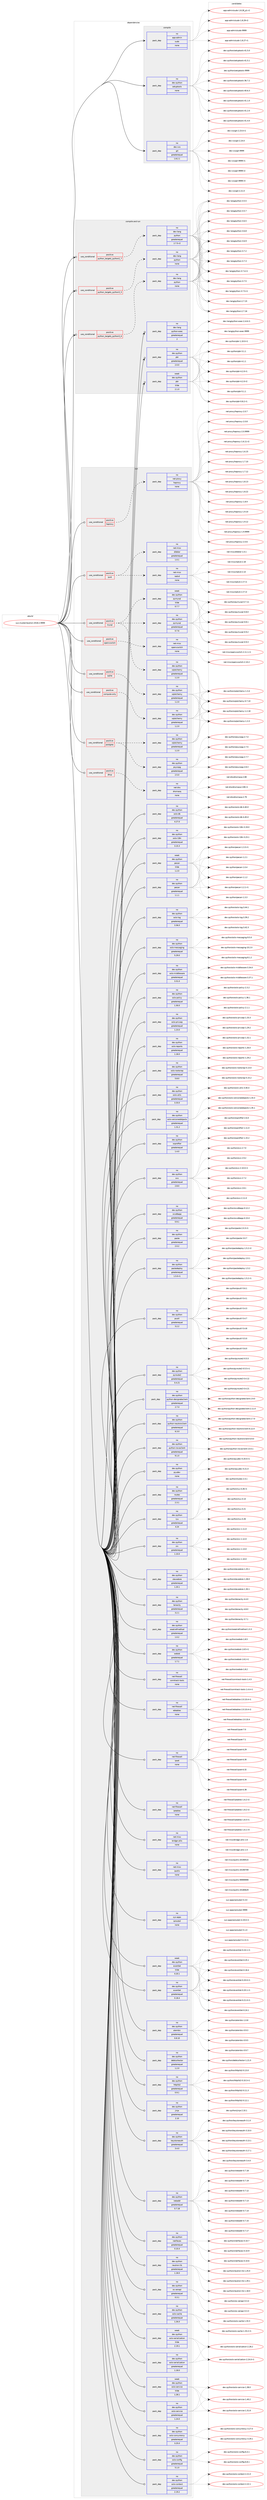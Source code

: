 digraph prolog {

# *************
# Graph options
# *************

newrank=true;
concentrate=true;
compound=true;
graph [rankdir=LR,fontname=Helvetica,fontsize=10,ranksep=1.5];#, ranksep=2.5, nodesep=0.2];
edge  [arrowhead=vee];
node  [fontname=Helvetica,fontsize=10];

# **********
# The ebuild
# **********

subgraph cluster_leftcol {
color=gray;
rank=same;
label=<<i>ebuild</i>>;
id [label="sys-cluster/neutron-2018.2.9999", color=red, width=4, href="../sys-cluster/neutron-2018.2.9999.svg"];
}

# ****************
# The dependencies
# ****************

subgraph cluster_midcol {
color=gray;
label=<<i>dependencies</i>>;
subgraph cluster_compile {
fillcolor="#eeeeee";
style=filled;
label=<<i>compile</i>>;
subgraph pack657066 {
dependency885647 [label=<<TABLE BORDER="0" CELLBORDER="1" CELLSPACING="0" CELLPADDING="4" WIDTH="220"><TR><TD ROWSPAN="6" CELLPADDING="30">pack_dep</TD></TR><TR><TD WIDTH="110">no</TD></TR><TR><TD>app-admin</TD></TR><TR><TD>sudo</TD></TR><TR><TD>none</TD></TR><TR><TD></TD></TR></TABLE>>, shape=none, color=blue];
}
id:e -> dependency885647:w [weight=20,style="solid",arrowhead="vee"];
subgraph pack657067 {
dependency885648 [label=<<TABLE BORDER="0" CELLBORDER="1" CELLSPACING="0" CELLPADDING="4" WIDTH="220"><TR><TD ROWSPAN="6" CELLPADDING="30">pack_dep</TD></TR><TR><TD WIDTH="110">no</TD></TR><TR><TD>dev-python</TD></TR><TR><TD>setuptools</TD></TR><TR><TD>none</TD></TR><TR><TD></TD></TR></TABLE>>, shape=none, color=blue];
}
id:e -> dependency885648:w [weight=20,style="solid",arrowhead="vee"];
subgraph pack657068 {
dependency885649 [label=<<TABLE BORDER="0" CELLBORDER="1" CELLSPACING="0" CELLPADDING="4" WIDTH="220"><TR><TD ROWSPAN="6" CELLPADDING="30">pack_dep</TD></TR><TR><TD WIDTH="110">no</TD></TR><TR><TD>dev-vcs</TD></TR><TR><TD>git</TD></TR><TR><TD>greaterequal</TD></TR><TR><TD>1.8.2.1</TD></TR></TABLE>>, shape=none, color=blue];
}
id:e -> dependency885649:w [weight=20,style="solid",arrowhead="vee"];
}
subgraph cluster_compileandrun {
fillcolor="#eeeeee";
style=filled;
label=<<i>compile and run</i>>;
subgraph cond213057 {
dependency885650 [label=<<TABLE BORDER="0" CELLBORDER="1" CELLSPACING="0" CELLPADDING="4"><TR><TD ROWSPAN="3" CELLPADDING="10">use_conditional</TD></TR><TR><TD>positive</TD></TR><TR><TD>python_targets_python2_7</TD></TR></TABLE>>, shape=none, color=red];
subgraph pack657069 {
dependency885651 [label=<<TABLE BORDER="0" CELLBORDER="1" CELLSPACING="0" CELLPADDING="4" WIDTH="220"><TR><TD ROWSPAN="6" CELLPADDING="30">pack_dep</TD></TR><TR><TD WIDTH="110">no</TD></TR><TR><TD>dev-lang</TD></TR><TR><TD>python</TD></TR><TR><TD>greaterequal</TD></TR><TR><TD>2.7.5-r2</TD></TR></TABLE>>, shape=none, color=blue];
}
dependency885650:e -> dependency885651:w [weight=20,style="dashed",arrowhead="vee"];
}
id:e -> dependency885650:w [weight=20,style="solid",arrowhead="odotvee"];
subgraph cond213058 {
dependency885652 [label=<<TABLE BORDER="0" CELLBORDER="1" CELLSPACING="0" CELLPADDING="4"><TR><TD ROWSPAN="3" CELLPADDING="10">use_conditional</TD></TR><TR><TD>positive</TD></TR><TR><TD>python_targets_python3_5</TD></TR></TABLE>>, shape=none, color=red];
subgraph pack657070 {
dependency885653 [label=<<TABLE BORDER="0" CELLBORDER="1" CELLSPACING="0" CELLPADDING="4" WIDTH="220"><TR><TD ROWSPAN="6" CELLPADDING="30">pack_dep</TD></TR><TR><TD WIDTH="110">no</TD></TR><TR><TD>dev-lang</TD></TR><TR><TD>python</TD></TR><TR><TD>none</TD></TR><TR><TD></TD></TR></TABLE>>, shape=none, color=blue];
}
dependency885652:e -> dependency885653:w [weight=20,style="dashed",arrowhead="vee"];
}
id:e -> dependency885652:w [weight=20,style="solid",arrowhead="odotvee"];
subgraph cond213059 {
dependency885654 [label=<<TABLE BORDER="0" CELLBORDER="1" CELLSPACING="0" CELLPADDING="4"><TR><TD ROWSPAN="3" CELLPADDING="10">use_conditional</TD></TR><TR><TD>positive</TD></TR><TR><TD>python_targets_python3_6</TD></TR></TABLE>>, shape=none, color=red];
subgraph pack657071 {
dependency885655 [label=<<TABLE BORDER="0" CELLBORDER="1" CELLSPACING="0" CELLPADDING="4" WIDTH="220"><TR><TD ROWSPAN="6" CELLPADDING="30">pack_dep</TD></TR><TR><TD WIDTH="110">no</TD></TR><TR><TD>dev-lang</TD></TR><TR><TD>python</TD></TR><TR><TD>none</TD></TR><TR><TD></TD></TR></TABLE>>, shape=none, color=blue];
}
dependency885654:e -> dependency885655:w [weight=20,style="dashed",arrowhead="vee"];
}
id:e -> dependency885654:w [weight=20,style="solid",arrowhead="odotvee"];
subgraph pack657072 {
dependency885656 [label=<<TABLE BORDER="0" CELLBORDER="1" CELLSPACING="0" CELLPADDING="4" WIDTH="220"><TR><TD ROWSPAN="6" CELLPADDING="30">pack_dep</TD></TR><TR><TD WIDTH="110">no</TD></TR><TR><TD>dev-lang</TD></TR><TR><TD>python-exec</TD></TR><TR><TD>greaterequal</TD></TR><TR><TD>2</TD></TR></TABLE>>, shape=none, color=blue];
}
id:e -> dependency885656:w [weight=20,style="solid",arrowhead="odotvee"];
subgraph pack657073 {
dependency885657 [label=<<TABLE BORDER="0" CELLBORDER="1" CELLSPACING="0" CELLPADDING="4" WIDTH="220"><TR><TD ROWSPAN="6" CELLPADDING="30">pack_dep</TD></TR><TR><TD WIDTH="110">no</TD></TR><TR><TD>dev-python</TD></TR><TR><TD>pbr</TD></TR><TR><TD>greaterequal</TD></TR><TR><TD>2.0.0</TD></TR></TABLE>>, shape=none, color=blue];
}
id:e -> dependency885657:w [weight=20,style="solid",arrowhead="odotvee"];
subgraph pack657074 {
dependency885658 [label=<<TABLE BORDER="0" CELLBORDER="1" CELLSPACING="0" CELLPADDING="4" WIDTH="220"><TR><TD ROWSPAN="6" CELLPADDING="30">pack_dep</TD></TR><TR><TD WIDTH="110">weak</TD></TR><TR><TD>dev-python</TD></TR><TR><TD>pbr</TD></TR><TR><TD>tilde</TD></TR><TR><TD>2.1.0</TD></TR></TABLE>>, shape=none, color=blue];
}
id:e -> dependency885658:w [weight=20,style="solid",arrowhead="odotvee"];
}
subgraph cluster_run {
fillcolor="#eeeeee";
style=filled;
label=<<i>run</i>>;
subgraph cond213060 {
dependency885659 [label=<<TABLE BORDER="0" CELLBORDER="1" CELLSPACING="0" CELLPADDING="4"><TR><TD ROWSPAN="3" CELLPADDING="10">use_conditional</TD></TR><TR><TD>positive</TD></TR><TR><TD>compute-only</TD></TR></TABLE>>, shape=none, color=red];
subgraph pack657075 {
dependency885660 [label=<<TABLE BORDER="0" CELLBORDER="1" CELLSPACING="0" CELLPADDING="4" WIDTH="220"><TR><TD ROWSPAN="6" CELLPADDING="30">pack_dep</TD></TR><TR><TD WIDTH="110">no</TD></TR><TR><TD>dev-python</TD></TR><TR><TD>sqlalchemy</TD></TR><TR><TD>greaterequal</TD></TR><TR><TD>1.2.0</TD></TR></TABLE>>, shape=none, color=blue];
}
dependency885659:e -> dependency885660:w [weight=20,style="dashed",arrowhead="vee"];
}
id:e -> dependency885659:w [weight=20,style="solid",arrowhead="odot"];
subgraph cond213061 {
dependency885661 [label=<<TABLE BORDER="0" CELLBORDER="1" CELLSPACING="0" CELLPADDING="4"><TR><TD ROWSPAN="3" CELLPADDING="10">use_conditional</TD></TR><TR><TD>positive</TD></TR><TR><TD>dhcp</TD></TR></TABLE>>, shape=none, color=red];
subgraph pack657076 {
dependency885662 [label=<<TABLE BORDER="0" CELLBORDER="1" CELLSPACING="0" CELLPADDING="4" WIDTH="220"><TR><TD ROWSPAN="6" CELLPADDING="30">pack_dep</TD></TR><TR><TD WIDTH="110">no</TD></TR><TR><TD>net-dns</TD></TR><TR><TD>dnsmasq</TD></TR><TR><TD>none</TD></TR><TR><TD></TD></TR></TABLE>>, shape=none, color=blue];
}
dependency885661:e -> dependency885662:w [weight=20,style="dashed",arrowhead="vee"];
}
id:e -> dependency885661:w [weight=20,style="solid",arrowhead="odot"];
subgraph cond213062 {
dependency885663 [label=<<TABLE BORDER="0" CELLBORDER="1" CELLSPACING="0" CELLPADDING="4"><TR><TD ROWSPAN="3" CELLPADDING="10">use_conditional</TD></TR><TR><TD>positive</TD></TR><TR><TD>haproxy</TD></TR></TABLE>>, shape=none, color=red];
subgraph pack657077 {
dependency885664 [label=<<TABLE BORDER="0" CELLBORDER="1" CELLSPACING="0" CELLPADDING="4" WIDTH="220"><TR><TD ROWSPAN="6" CELLPADDING="30">pack_dep</TD></TR><TR><TD WIDTH="110">no</TD></TR><TR><TD>net-proxy</TD></TR><TR><TD>haproxy</TD></TR><TR><TD>none</TD></TR><TR><TD></TD></TR></TABLE>>, shape=none, color=blue];
}
dependency885663:e -> dependency885664:w [weight=20,style="dashed",arrowhead="vee"];
}
id:e -> dependency885663:w [weight=20,style="solid",arrowhead="odot"];
subgraph cond213063 {
dependency885665 [label=<<TABLE BORDER="0" CELLBORDER="1" CELLSPACING="0" CELLPADDING="4"><TR><TD ROWSPAN="3" CELLPADDING="10">use_conditional</TD></TR><TR><TD>positive</TD></TR><TR><TD>ipv6</TD></TR></TABLE>>, shape=none, color=red];
subgraph pack657078 {
dependency885666 [label=<<TABLE BORDER="0" CELLBORDER="1" CELLSPACING="0" CELLPADDING="4" WIDTH="220"><TR><TD ROWSPAN="6" CELLPADDING="30">pack_dep</TD></TR><TR><TD WIDTH="110">no</TD></TR><TR><TD>net-misc</TD></TR><TR><TD>radvd</TD></TR><TR><TD>none</TD></TR><TR><TD></TD></TR></TABLE>>, shape=none, color=blue];
}
dependency885665:e -> dependency885666:w [weight=20,style="dashed",arrowhead="vee"];
subgraph pack657079 {
dependency885667 [label=<<TABLE BORDER="0" CELLBORDER="1" CELLSPACING="0" CELLPADDING="4" WIDTH="220"><TR><TD ROWSPAN="6" CELLPADDING="30">pack_dep</TD></TR><TR><TD WIDTH="110">no</TD></TR><TR><TD>net-misc</TD></TR><TR><TD>dibbler</TD></TR><TR><TD>greaterequal</TD></TR><TR><TD>1.0.1</TD></TR></TABLE>>, shape=none, color=blue];
}
dependency885665:e -> dependency885667:w [weight=20,style="dashed",arrowhead="vee"];
}
id:e -> dependency885665:w [weight=20,style="solid",arrowhead="odot"];
subgraph cond213064 {
dependency885668 [label=<<TABLE BORDER="0" CELLBORDER="1" CELLSPACING="0" CELLPADDING="4"><TR><TD ROWSPAN="3" CELLPADDING="10">use_conditional</TD></TR><TR><TD>positive</TD></TR><TR><TD>mysql</TD></TR></TABLE>>, shape=none, color=red];
subgraph pack657080 {
dependency885669 [label=<<TABLE BORDER="0" CELLBORDER="1" CELLSPACING="0" CELLPADDING="4" WIDTH="220"><TR><TD ROWSPAN="6" CELLPADDING="30">pack_dep</TD></TR><TR><TD WIDTH="110">no</TD></TR><TR><TD>dev-python</TD></TR><TR><TD>pymysql</TD></TR><TR><TD>greaterequal</TD></TR><TR><TD>0.7.6</TD></TR></TABLE>>, shape=none, color=blue];
}
dependency885668:e -> dependency885669:w [weight=20,style="dashed",arrowhead="vee"];
subgraph pack657081 {
dependency885670 [label=<<TABLE BORDER="0" CELLBORDER="1" CELLSPACING="0" CELLPADDING="4" WIDTH="220"><TR><TD ROWSPAN="6" CELLPADDING="30">pack_dep</TD></TR><TR><TD WIDTH="110">weak</TD></TR><TR><TD>dev-python</TD></TR><TR><TD>pymysql</TD></TR><TR><TD>tilde</TD></TR><TR><TD>0.7.7</TD></TR></TABLE>>, shape=none, color=blue];
}
dependency885668:e -> dependency885670:w [weight=20,style="dashed",arrowhead="vee"];
subgraph pack657082 {
dependency885671 [label=<<TABLE BORDER="0" CELLBORDER="1" CELLSPACING="0" CELLPADDING="4" WIDTH="220"><TR><TD ROWSPAN="6" CELLPADDING="30">pack_dep</TD></TR><TR><TD WIDTH="110">no</TD></TR><TR><TD>dev-python</TD></TR><TR><TD>sqlalchemy</TD></TR><TR><TD>greaterequal</TD></TR><TR><TD>1.2.0</TD></TR></TABLE>>, shape=none, color=blue];
}
dependency885668:e -> dependency885671:w [weight=20,style="dashed",arrowhead="vee"];
}
id:e -> dependency885668:w [weight=20,style="solid",arrowhead="odot"];
subgraph cond213065 {
dependency885672 [label=<<TABLE BORDER="0" CELLBORDER="1" CELLSPACING="0" CELLPADDING="4"><TR><TD ROWSPAN="3" CELLPADDING="10">use_conditional</TD></TR><TR><TD>positive</TD></TR><TR><TD>openvswitch</TD></TR></TABLE>>, shape=none, color=red];
subgraph pack657083 {
dependency885673 [label=<<TABLE BORDER="0" CELLBORDER="1" CELLSPACING="0" CELLPADDING="4" WIDTH="220"><TR><TD ROWSPAN="6" CELLPADDING="30">pack_dep</TD></TR><TR><TD WIDTH="110">no</TD></TR><TR><TD>net-misc</TD></TR><TR><TD>openvswitch</TD></TR><TR><TD>none</TD></TR><TR><TD></TD></TR></TABLE>>, shape=none, color=blue];
}
dependency885672:e -> dependency885673:w [weight=20,style="dashed",arrowhead="vee"];
}
id:e -> dependency885672:w [weight=20,style="solid",arrowhead="odot"];
subgraph cond213066 {
dependency885674 [label=<<TABLE BORDER="0" CELLBORDER="1" CELLSPACING="0" CELLPADDING="4"><TR><TD ROWSPAN="3" CELLPADDING="10">use_conditional</TD></TR><TR><TD>positive</TD></TR><TR><TD>postgres</TD></TR></TABLE>>, shape=none, color=red];
subgraph pack657084 {
dependency885675 [label=<<TABLE BORDER="0" CELLBORDER="1" CELLSPACING="0" CELLPADDING="4" WIDTH="220"><TR><TD ROWSPAN="6" CELLPADDING="30">pack_dep</TD></TR><TR><TD WIDTH="110">no</TD></TR><TR><TD>dev-python</TD></TR><TR><TD>psycopg</TD></TR><TR><TD>greaterequal</TD></TR><TR><TD>2.5.0</TD></TR></TABLE>>, shape=none, color=blue];
}
dependency885674:e -> dependency885675:w [weight=20,style="dashed",arrowhead="vee"];
subgraph pack657085 {
dependency885676 [label=<<TABLE BORDER="0" CELLBORDER="1" CELLSPACING="0" CELLPADDING="4" WIDTH="220"><TR><TD ROWSPAN="6" CELLPADDING="30">pack_dep</TD></TR><TR><TD WIDTH="110">no</TD></TR><TR><TD>dev-python</TD></TR><TR><TD>sqlalchemy</TD></TR><TR><TD>greaterequal</TD></TR><TR><TD>1.2.0</TD></TR></TABLE>>, shape=none, color=blue];
}
dependency885674:e -> dependency885676:w [weight=20,style="dashed",arrowhead="vee"];
}
id:e -> dependency885674:w [weight=20,style="solid",arrowhead="odot"];
subgraph cond213067 {
dependency885677 [label=<<TABLE BORDER="0" CELLBORDER="1" CELLSPACING="0" CELLPADDING="4"><TR><TD ROWSPAN="3" CELLPADDING="10">use_conditional</TD></TR><TR><TD>positive</TD></TR><TR><TD>sqlite</TD></TR></TABLE>>, shape=none, color=red];
subgraph pack657086 {
dependency885678 [label=<<TABLE BORDER="0" CELLBORDER="1" CELLSPACING="0" CELLPADDING="4" WIDTH="220"><TR><TD ROWSPAN="6" CELLPADDING="30">pack_dep</TD></TR><TR><TD WIDTH="110">no</TD></TR><TR><TD>dev-python</TD></TR><TR><TD>sqlalchemy</TD></TR><TR><TD>greaterequal</TD></TR><TR><TD>1.2.0</TD></TR></TABLE>>, shape=none, color=blue];
}
dependency885677:e -> dependency885678:w [weight=20,style="dashed",arrowhead="vee"];
}
id:e -> dependency885677:w [weight=20,style="solid",arrowhead="odot"];
subgraph pack657087 {
dependency885679 [label=<<TABLE BORDER="0" CELLBORDER="1" CELLSPACING="0" CELLPADDING="4" WIDTH="220"><TR><TD ROWSPAN="6" CELLPADDING="30">pack_dep</TD></TR><TR><TD WIDTH="110">no</TD></TR><TR><TD>dev-python</TD></TR><TR><TD>alembic</TD></TR><TR><TD>greaterequal</TD></TR><TR><TD>0.8.10</TD></TR></TABLE>>, shape=none, color=blue];
}
id:e -> dependency885679:w [weight=20,style="solid",arrowhead="odot"];
subgraph pack657088 {
dependency885680 [label=<<TABLE BORDER="0" CELLBORDER="1" CELLSPACING="0" CELLPADDING="4" WIDTH="220"><TR><TD ROWSPAN="6" CELLPADDING="30">pack_dep</TD></TR><TR><TD WIDTH="110">no</TD></TR><TR><TD>dev-python</TD></TR><TR><TD>debtcollector</TD></TR><TR><TD>greaterequal</TD></TR><TR><TD>1.2.0</TD></TR></TABLE>>, shape=none, color=blue];
}
id:e -> dependency885680:w [weight=20,style="solid",arrowhead="odot"];
subgraph pack657089 {
dependency885681 [label=<<TABLE BORDER="0" CELLBORDER="1" CELLSPACING="0" CELLPADDING="4" WIDTH="220"><TR><TD ROWSPAN="6" CELLPADDING="30">pack_dep</TD></TR><TR><TD WIDTH="110">no</TD></TR><TR><TD>dev-python</TD></TR><TR><TD>eventlet</TD></TR><TR><TD>greaterequal</TD></TR><TR><TD>0.18.4</TD></TR></TABLE>>, shape=none, color=blue];
}
id:e -> dependency885681:w [weight=20,style="solid",arrowhead="odot"];
subgraph pack657090 {
dependency885682 [label=<<TABLE BORDER="0" CELLBORDER="1" CELLSPACING="0" CELLPADDING="4" WIDTH="220"><TR><TD ROWSPAN="6" CELLPADDING="30">pack_dep</TD></TR><TR><TD WIDTH="110">no</TD></TR><TR><TD>dev-python</TD></TR><TR><TD>httplib2</TD></TR><TR><TD>greaterequal</TD></TR><TR><TD>0.9.1</TD></TR></TABLE>>, shape=none, color=blue];
}
id:e -> dependency885682:w [weight=20,style="solid",arrowhead="odot"];
subgraph pack657091 {
dependency885683 [label=<<TABLE BORDER="0" CELLBORDER="1" CELLSPACING="0" CELLPADDING="4" WIDTH="220"><TR><TD ROWSPAN="6" CELLPADDING="30">pack_dep</TD></TR><TR><TD WIDTH="110">no</TD></TR><TR><TD>dev-python</TD></TR><TR><TD>jinja</TD></TR><TR><TD>greaterequal</TD></TR><TR><TD>2.10</TD></TR></TABLE>>, shape=none, color=blue];
}
id:e -> dependency885683:w [weight=20,style="solid",arrowhead="odot"];
subgraph pack657092 {
dependency885684 [label=<<TABLE BORDER="0" CELLBORDER="1" CELLSPACING="0" CELLPADDING="4" WIDTH="220"><TR><TD ROWSPAN="6" CELLPADDING="30">pack_dep</TD></TR><TR><TD WIDTH="110">no</TD></TR><TR><TD>dev-python</TD></TR><TR><TD>keystoneauth</TD></TR><TR><TD>greaterequal</TD></TR><TR><TD>3.4.0</TD></TR></TABLE>>, shape=none, color=blue];
}
id:e -> dependency885684:w [weight=20,style="solid",arrowhead="odot"];
subgraph pack657093 {
dependency885685 [label=<<TABLE BORDER="0" CELLBORDER="1" CELLSPACING="0" CELLPADDING="4" WIDTH="220"><TR><TD ROWSPAN="6" CELLPADDING="30">pack_dep</TD></TR><TR><TD WIDTH="110">no</TD></TR><TR><TD>dev-python</TD></TR><TR><TD>netaddr</TD></TR><TR><TD>greaterequal</TD></TR><TR><TD>0.7.18</TD></TR></TABLE>>, shape=none, color=blue];
}
id:e -> dependency885685:w [weight=20,style="solid",arrowhead="odot"];
subgraph pack657094 {
dependency885686 [label=<<TABLE BORDER="0" CELLBORDER="1" CELLSPACING="0" CELLPADDING="4" WIDTH="220"><TR><TD ROWSPAN="6" CELLPADDING="30">pack_dep</TD></TR><TR><TD WIDTH="110">no</TD></TR><TR><TD>dev-python</TD></TR><TR><TD>netifaces</TD></TR><TR><TD>greaterequal</TD></TR><TR><TD>0.10.4</TD></TR></TABLE>>, shape=none, color=blue];
}
id:e -> dependency885686:w [weight=20,style="solid",arrowhead="odot"];
subgraph pack657095 {
dependency885687 [label=<<TABLE BORDER="0" CELLBORDER="1" CELLSPACING="0" CELLPADDING="4" WIDTH="220"><TR><TD ROWSPAN="6" CELLPADDING="30">pack_dep</TD></TR><TR><TD WIDTH="110">no</TD></TR><TR><TD>dev-python</TD></TR><TR><TD>neutron-lib</TD></TR><TR><TD>greaterequal</TD></TR><TR><TD>1.18.0</TD></TR></TABLE>>, shape=none, color=blue];
}
id:e -> dependency885687:w [weight=20,style="solid",arrowhead="odot"];
subgraph pack657096 {
dependency885688 [label=<<TABLE BORDER="0" CELLBORDER="1" CELLSPACING="0" CELLPADDING="4" WIDTH="220"><TR><TD ROWSPAN="6" CELLPADDING="30">pack_dep</TD></TR><TR><TD WIDTH="110">no</TD></TR><TR><TD>dev-python</TD></TR><TR><TD>os-xenapi</TD></TR><TR><TD>greaterequal</TD></TR><TR><TD>0.3.1</TD></TR></TABLE>>, shape=none, color=blue];
}
id:e -> dependency885688:w [weight=20,style="solid",arrowhead="odot"];
subgraph pack657097 {
dependency885689 [label=<<TABLE BORDER="0" CELLBORDER="1" CELLSPACING="0" CELLPADDING="4" WIDTH="220"><TR><TD ROWSPAN="6" CELLPADDING="30">pack_dep</TD></TR><TR><TD WIDTH="110">no</TD></TR><TR><TD>dev-python</TD></TR><TR><TD>oslo-cache</TD></TR><TR><TD>greaterequal</TD></TR><TR><TD>1.26.0</TD></TR></TABLE>>, shape=none, color=blue];
}
id:e -> dependency885689:w [weight=20,style="solid",arrowhead="odot"];
subgraph pack657098 {
dependency885690 [label=<<TABLE BORDER="0" CELLBORDER="1" CELLSPACING="0" CELLPADDING="4" WIDTH="220"><TR><TD ROWSPAN="6" CELLPADDING="30">pack_dep</TD></TR><TR><TD WIDTH="110">no</TD></TR><TR><TD>dev-python</TD></TR><TR><TD>oslo-concurrency</TD></TR><TR><TD>greaterequal</TD></TR><TR><TD>3.25.0</TD></TR></TABLE>>, shape=none, color=blue];
}
id:e -> dependency885690:w [weight=20,style="solid",arrowhead="odot"];
subgraph pack657099 {
dependency885691 [label=<<TABLE BORDER="0" CELLBORDER="1" CELLSPACING="0" CELLPADDING="4" WIDTH="220"><TR><TD ROWSPAN="6" CELLPADDING="30">pack_dep</TD></TR><TR><TD WIDTH="110">no</TD></TR><TR><TD>dev-python</TD></TR><TR><TD>oslo-config</TD></TR><TR><TD>greaterequal</TD></TR><TR><TD>5.1.0</TD></TR></TABLE>>, shape=none, color=blue];
}
id:e -> dependency885691:w [weight=20,style="solid",arrowhead="odot"];
subgraph pack657100 {
dependency885692 [label=<<TABLE BORDER="0" CELLBORDER="1" CELLSPACING="0" CELLPADDING="4" WIDTH="220"><TR><TD ROWSPAN="6" CELLPADDING="30">pack_dep</TD></TR><TR><TD WIDTH="110">no</TD></TR><TR><TD>dev-python</TD></TR><TR><TD>oslo-context</TD></TR><TR><TD>greaterequal</TD></TR><TR><TD>2.19.2</TD></TR></TABLE>>, shape=none, color=blue];
}
id:e -> dependency885692:w [weight=20,style="solid",arrowhead="odot"];
subgraph pack657101 {
dependency885693 [label=<<TABLE BORDER="0" CELLBORDER="1" CELLSPACING="0" CELLPADDING="4" WIDTH="220"><TR><TD ROWSPAN="6" CELLPADDING="30">pack_dep</TD></TR><TR><TD WIDTH="110">no</TD></TR><TR><TD>dev-python</TD></TR><TR><TD>oslo-db</TD></TR><TR><TD>greaterequal</TD></TR><TR><TD>4.27.0</TD></TR></TABLE>>, shape=none, color=blue];
}
id:e -> dependency885693:w [weight=20,style="solid",arrowhead="odot"];
subgraph pack657102 {
dependency885694 [label=<<TABLE BORDER="0" CELLBORDER="1" CELLSPACING="0" CELLPADDING="4" WIDTH="220"><TR><TD ROWSPAN="6" CELLPADDING="30">pack_dep</TD></TR><TR><TD WIDTH="110">no</TD></TR><TR><TD>dev-python</TD></TR><TR><TD>oslo-i18n</TD></TR><TR><TD>greaterequal</TD></TR><TR><TD>3.15.3</TD></TR></TABLE>>, shape=none, color=blue];
}
id:e -> dependency885694:w [weight=20,style="solid",arrowhead="odot"];
subgraph pack657103 {
dependency885695 [label=<<TABLE BORDER="0" CELLBORDER="1" CELLSPACING="0" CELLPADDING="4" WIDTH="220"><TR><TD ROWSPAN="6" CELLPADDING="30">pack_dep</TD></TR><TR><TD WIDTH="110">no</TD></TR><TR><TD>dev-python</TD></TR><TR><TD>oslo-log</TD></TR><TR><TD>greaterequal</TD></TR><TR><TD>3.36.0</TD></TR></TABLE>>, shape=none, color=blue];
}
id:e -> dependency885695:w [weight=20,style="solid",arrowhead="odot"];
subgraph pack657104 {
dependency885696 [label=<<TABLE BORDER="0" CELLBORDER="1" CELLSPACING="0" CELLPADDING="4" WIDTH="220"><TR><TD ROWSPAN="6" CELLPADDING="30">pack_dep</TD></TR><TR><TD WIDTH="110">no</TD></TR><TR><TD>dev-python</TD></TR><TR><TD>oslo-messaging</TD></TR><TR><TD>greaterequal</TD></TR><TR><TD>5.29.0</TD></TR></TABLE>>, shape=none, color=blue];
}
id:e -> dependency885696:w [weight=20,style="solid",arrowhead="odot"];
subgraph pack657105 {
dependency885697 [label=<<TABLE BORDER="0" CELLBORDER="1" CELLSPACING="0" CELLPADDING="4" WIDTH="220"><TR><TD ROWSPAN="6" CELLPADDING="30">pack_dep</TD></TR><TR><TD WIDTH="110">no</TD></TR><TR><TD>dev-python</TD></TR><TR><TD>oslo-middleware</TD></TR><TR><TD>greaterequal</TD></TR><TR><TD>3.31.0</TD></TR></TABLE>>, shape=none, color=blue];
}
id:e -> dependency885697:w [weight=20,style="solid",arrowhead="odot"];
subgraph pack657106 {
dependency885698 [label=<<TABLE BORDER="0" CELLBORDER="1" CELLSPACING="0" CELLPADDING="4" WIDTH="220"><TR><TD ROWSPAN="6" CELLPADDING="30">pack_dep</TD></TR><TR><TD WIDTH="110">no</TD></TR><TR><TD>dev-python</TD></TR><TR><TD>oslo-policy</TD></TR><TR><TD>greaterequal</TD></TR><TR><TD>1.30.0</TD></TR></TABLE>>, shape=none, color=blue];
}
id:e -> dependency885698:w [weight=20,style="solid",arrowhead="odot"];
subgraph pack657107 {
dependency885699 [label=<<TABLE BORDER="0" CELLBORDER="1" CELLSPACING="0" CELLPADDING="4" WIDTH="220"><TR><TD ROWSPAN="6" CELLPADDING="30">pack_dep</TD></TR><TR><TD WIDTH="110">no</TD></TR><TR><TD>dev-python</TD></TR><TR><TD>oslo-privsep</TD></TR><TR><TD>greaterequal</TD></TR><TR><TD>1.23.0</TD></TR></TABLE>>, shape=none, color=blue];
}
id:e -> dependency885699:w [weight=20,style="solid",arrowhead="odot"];
subgraph pack657108 {
dependency885700 [label=<<TABLE BORDER="0" CELLBORDER="1" CELLSPACING="0" CELLPADDING="4" WIDTH="220"><TR><TD ROWSPAN="6" CELLPADDING="30">pack_dep</TD></TR><TR><TD WIDTH="110">no</TD></TR><TR><TD>dev-python</TD></TR><TR><TD>oslo-reports</TD></TR><TR><TD>greaterequal</TD></TR><TR><TD>1.18.0</TD></TR></TABLE>>, shape=none, color=blue];
}
id:e -> dependency885700:w [weight=20,style="solid",arrowhead="odot"];
subgraph pack657109 {
dependency885701 [label=<<TABLE BORDER="0" CELLBORDER="1" CELLSPACING="0" CELLPADDING="4" WIDTH="220"><TR><TD ROWSPAN="6" CELLPADDING="30">pack_dep</TD></TR><TR><TD WIDTH="110">no</TD></TR><TR><TD>dev-python</TD></TR><TR><TD>oslo-rootwrap</TD></TR><TR><TD>greaterequal</TD></TR><TR><TD>5.8.0</TD></TR></TABLE>>, shape=none, color=blue];
}
id:e -> dependency885701:w [weight=20,style="solid",arrowhead="odot"];
subgraph pack657110 {
dependency885702 [label=<<TABLE BORDER="0" CELLBORDER="1" CELLSPACING="0" CELLPADDING="4" WIDTH="220"><TR><TD ROWSPAN="6" CELLPADDING="30">pack_dep</TD></TR><TR><TD WIDTH="110">no</TD></TR><TR><TD>dev-python</TD></TR><TR><TD>oslo-serialization</TD></TR><TR><TD>greaterequal</TD></TR><TR><TD>1.18.0</TD></TR></TABLE>>, shape=none, color=blue];
}
id:e -> dependency885702:w [weight=20,style="solid",arrowhead="odot"];
subgraph pack657111 {
dependency885703 [label=<<TABLE BORDER="0" CELLBORDER="1" CELLSPACING="0" CELLPADDING="4" WIDTH="220"><TR><TD ROWSPAN="6" CELLPADDING="30">pack_dep</TD></TR><TR><TD WIDTH="110">no</TD></TR><TR><TD>dev-python</TD></TR><TR><TD>oslo-service</TD></TR><TR><TD>greaterequal</TD></TR><TR><TD>1.24.0</TD></TR></TABLE>>, shape=none, color=blue];
}
id:e -> dependency885703:w [weight=20,style="solid",arrowhead="odot"];
subgraph pack657112 {
dependency885704 [label=<<TABLE BORDER="0" CELLBORDER="1" CELLSPACING="0" CELLPADDING="4" WIDTH="220"><TR><TD ROWSPAN="6" CELLPADDING="30">pack_dep</TD></TR><TR><TD WIDTH="110">no</TD></TR><TR><TD>dev-python</TD></TR><TR><TD>oslo-utils</TD></TR><TR><TD>greaterequal</TD></TR><TR><TD>3.33.0</TD></TR></TABLE>>, shape=none, color=blue];
}
id:e -> dependency885704:w [weight=20,style="solid",arrowhead="odot"];
subgraph pack657113 {
dependency885705 [label=<<TABLE BORDER="0" CELLBORDER="1" CELLSPACING="0" CELLPADDING="4" WIDTH="220"><TR><TD ROWSPAN="6" CELLPADDING="30">pack_dep</TD></TR><TR><TD WIDTH="110">no</TD></TR><TR><TD>dev-python</TD></TR><TR><TD>oslo-versionedobjects</TD></TR><TR><TD>greaterequal</TD></TR><TR><TD>1.31.2</TD></TR></TABLE>>, shape=none, color=blue];
}
id:e -> dependency885705:w [weight=20,style="solid",arrowhead="odot"];
subgraph pack657114 {
dependency885706 [label=<<TABLE BORDER="0" CELLBORDER="1" CELLSPACING="0" CELLPADDING="4" WIDTH="220"><TR><TD ROWSPAN="6" CELLPADDING="30">pack_dep</TD></TR><TR><TD WIDTH="110">no</TD></TR><TR><TD>dev-python</TD></TR><TR><TD>osprofiler</TD></TR><TR><TD>greaterequal</TD></TR><TR><TD>1.4.0</TD></TR></TABLE>>, shape=none, color=blue];
}
id:e -> dependency885706:w [weight=20,style="solid",arrowhead="odot"];
subgraph pack657115 {
dependency885707 [label=<<TABLE BORDER="0" CELLBORDER="1" CELLSPACING="0" CELLPADDING="4" WIDTH="220"><TR><TD ROWSPAN="6" CELLPADDING="30">pack_dep</TD></TR><TR><TD WIDTH="110">no</TD></TR><TR><TD>dev-python</TD></TR><TR><TD>ovs</TD></TR><TR><TD>greaterequal</TD></TR><TR><TD>2.8.0</TD></TR></TABLE>>, shape=none, color=blue];
}
id:e -> dependency885707:w [weight=20,style="solid",arrowhead="odot"];
subgraph pack657116 {
dependency885708 [label=<<TABLE BORDER="0" CELLBORDER="1" CELLSPACING="0" CELLPADDING="4" WIDTH="220"><TR><TD ROWSPAN="6" CELLPADDING="30">pack_dep</TD></TR><TR><TD WIDTH="110">no</TD></TR><TR><TD>dev-python</TD></TR><TR><TD>ovsdbapp</TD></TR><TR><TD>greaterequal</TD></TR><TR><TD>0.9.1</TD></TR></TABLE>>, shape=none, color=blue];
}
id:e -> dependency885708:w [weight=20,style="solid",arrowhead="odot"];
subgraph pack657117 {
dependency885709 [label=<<TABLE BORDER="0" CELLBORDER="1" CELLSPACING="0" CELLPADDING="4" WIDTH="220"><TR><TD ROWSPAN="6" CELLPADDING="30">pack_dep</TD></TR><TR><TD WIDTH="110">no</TD></TR><TR><TD>dev-python</TD></TR><TR><TD>paste</TD></TR><TR><TD>greaterequal</TD></TR><TR><TD>2.0.2</TD></TR></TABLE>>, shape=none, color=blue];
}
id:e -> dependency885709:w [weight=20,style="solid",arrowhead="odot"];
subgraph pack657118 {
dependency885710 [label=<<TABLE BORDER="0" CELLBORDER="1" CELLSPACING="0" CELLPADDING="4" WIDTH="220"><TR><TD ROWSPAN="6" CELLPADDING="30">pack_dep</TD></TR><TR><TD WIDTH="110">no</TD></TR><TR><TD>dev-python</TD></TR><TR><TD>pastedeploy</TD></TR><TR><TD>greaterequal</TD></TR><TR><TD>1.5.0-r1</TD></TR></TABLE>>, shape=none, color=blue];
}
id:e -> dependency885710:w [weight=20,style="solid",arrowhead="odot"];
subgraph pack657119 {
dependency885711 [label=<<TABLE BORDER="0" CELLBORDER="1" CELLSPACING="0" CELLPADDING="4" WIDTH="220"><TR><TD ROWSPAN="6" CELLPADDING="30">pack_dep</TD></TR><TR><TD WIDTH="110">no</TD></TR><TR><TD>dev-python</TD></TR><TR><TD>pecan</TD></TR><TR><TD>greaterequal</TD></TR><TR><TD>1.1.1</TD></TR></TABLE>>, shape=none, color=blue];
}
id:e -> dependency885711:w [weight=20,style="solid",arrowhead="odot"];
subgraph pack657120 {
dependency885712 [label=<<TABLE BORDER="0" CELLBORDER="1" CELLSPACING="0" CELLPADDING="4" WIDTH="220"><TR><TD ROWSPAN="6" CELLPADDING="30">pack_dep</TD></TR><TR><TD WIDTH="110">no</TD></TR><TR><TD>dev-python</TD></TR><TR><TD>psutil</TD></TR><TR><TD>greaterequal</TD></TR><TR><TD>3.2.2</TD></TR></TABLE>>, shape=none, color=blue];
}
id:e -> dependency885712:w [weight=20,style="solid",arrowhead="odot"];
subgraph pack657121 {
dependency885713 [label=<<TABLE BORDER="0" CELLBORDER="1" CELLSPACING="0" CELLPADDING="4" WIDTH="220"><TR><TD ROWSPAN="6" CELLPADDING="30">pack_dep</TD></TR><TR><TD WIDTH="110">no</TD></TR><TR><TD>dev-python</TD></TR><TR><TD>pyroute2</TD></TR><TR><TD>greaterequal</TD></TR><TR><TD>0.4.21</TD></TR></TABLE>>, shape=none, color=blue];
}
id:e -> dependency885713:w [weight=20,style="solid",arrowhead="odot"];
subgraph pack657122 {
dependency885714 [label=<<TABLE BORDER="0" CELLBORDER="1" CELLSPACING="0" CELLPADDING="4" WIDTH="220"><TR><TD ROWSPAN="6" CELLPADDING="30">pack_dep</TD></TR><TR><TD WIDTH="110">no</TD></TR><TR><TD>dev-python</TD></TR><TR><TD>python-designateclient</TD></TR><TR><TD>greaterequal</TD></TR><TR><TD>2.7.0</TD></TR></TABLE>>, shape=none, color=blue];
}
id:e -> dependency885714:w [weight=20,style="solid",arrowhead="odot"];
subgraph pack657123 {
dependency885715 [label=<<TABLE BORDER="0" CELLBORDER="1" CELLSPACING="0" CELLPADDING="4" WIDTH="220"><TR><TD ROWSPAN="6" CELLPADDING="30">pack_dep</TD></TR><TR><TD WIDTH="110">no</TD></TR><TR><TD>dev-python</TD></TR><TR><TD>python-neutronclient</TD></TR><TR><TD>greaterequal</TD></TR><TR><TD>6.3.0</TD></TR></TABLE>>, shape=none, color=blue];
}
id:e -> dependency885715:w [weight=20,style="solid",arrowhead="odot"];
subgraph pack657124 {
dependency885716 [label=<<TABLE BORDER="0" CELLBORDER="1" CELLSPACING="0" CELLPADDING="4" WIDTH="220"><TR><TD ROWSPAN="6" CELLPADDING="30">pack_dep</TD></TR><TR><TD WIDTH="110">no</TD></TR><TR><TD>dev-python</TD></TR><TR><TD>python-novaclient</TD></TR><TR><TD>greaterequal</TD></TR><TR><TD>9.1.0</TD></TR></TABLE>>, shape=none, color=blue];
}
id:e -> dependency885716:w [weight=20,style="solid",arrowhead="odot"];
subgraph pack657125 {
dependency885717 [label=<<TABLE BORDER="0" CELLBORDER="1" CELLSPACING="0" CELLPADDING="4" WIDTH="220"><TR><TD ROWSPAN="6" CELLPADDING="30">pack_dep</TD></TR><TR><TD WIDTH="110">no</TD></TR><TR><TD>dev-python</TD></TR><TR><TD>pyudev</TD></TR><TR><TD>none</TD></TR><TR><TD></TD></TR></TABLE>>, shape=none, color=blue];
}
id:e -> dependency885717:w [weight=20,style="solid",arrowhead="odot"];
subgraph pack657126 {
dependency885718 [label=<<TABLE BORDER="0" CELLBORDER="1" CELLSPACING="0" CELLPADDING="4" WIDTH="220"><TR><TD ROWSPAN="6" CELLPADDING="30">pack_dep</TD></TR><TR><TD WIDTH="110">no</TD></TR><TR><TD>dev-python</TD></TR><TR><TD>routes</TD></TR><TR><TD>greaterequal</TD></TR><TR><TD>2.3.1</TD></TR></TABLE>>, shape=none, color=blue];
}
id:e -> dependency885718:w [weight=20,style="solid",arrowhead="odot"];
subgraph pack657127 {
dependency885719 [label=<<TABLE BORDER="0" CELLBORDER="1" CELLSPACING="0" CELLPADDING="4" WIDTH="220"><TR><TD ROWSPAN="6" CELLPADDING="30">pack_dep</TD></TR><TR><TD WIDTH="110">no</TD></TR><TR><TD>dev-python</TD></TR><TR><TD>ryu</TD></TR><TR><TD>greaterequal</TD></TR><TR><TD>4.24</TD></TR></TABLE>>, shape=none, color=blue];
}
id:e -> dependency885719:w [weight=20,style="solid",arrowhead="odot"];
subgraph pack657128 {
dependency885720 [label=<<TABLE BORDER="0" CELLBORDER="1" CELLSPACING="0" CELLPADDING="4" WIDTH="220"><TR><TD ROWSPAN="6" CELLPADDING="30">pack_dep</TD></TR><TR><TD WIDTH="110">no</TD></TR><TR><TD>dev-python</TD></TR><TR><TD>six</TD></TR><TR><TD>greaterequal</TD></TR><TR><TD>1.10.0</TD></TR></TABLE>>, shape=none, color=blue];
}
id:e -> dependency885720:w [weight=20,style="solid",arrowhead="odot"];
subgraph pack657129 {
dependency885721 [label=<<TABLE BORDER="0" CELLBORDER="1" CELLSPACING="0" CELLPADDING="4" WIDTH="220"><TR><TD ROWSPAN="6" CELLPADDING="30">pack_dep</TD></TR><TR><TD WIDTH="110">no</TD></TR><TR><TD>dev-python</TD></TR><TR><TD>stevedore</TD></TR><TR><TD>greaterequal</TD></TR><TR><TD>1.20.1</TD></TR></TABLE>>, shape=none, color=blue];
}
id:e -> dependency885721:w [weight=20,style="solid",arrowhead="odot"];
subgraph pack657130 {
dependency885722 [label=<<TABLE BORDER="0" CELLBORDER="1" CELLSPACING="0" CELLPADDING="4" WIDTH="220"><TR><TD ROWSPAN="6" CELLPADDING="30">pack_dep</TD></TR><TR><TD WIDTH="110">no</TD></TR><TR><TD>dev-python</TD></TR><TR><TD>tenacity</TD></TR><TR><TD>greaterequal</TD></TR><TR><TD>3.2.1</TD></TR></TABLE>>, shape=none, color=blue];
}
id:e -> dependency885722:w [weight=20,style="solid",arrowhead="odot"];
subgraph pack657131 {
dependency885723 [label=<<TABLE BORDER="0" CELLBORDER="1" CELLSPACING="0" CELLPADDING="4" WIDTH="220"><TR><TD ROWSPAN="6" CELLPADDING="30">pack_dep</TD></TR><TR><TD WIDTH="110">no</TD></TR><TR><TD>dev-python</TD></TR><TR><TD>weakrefmethod</TD></TR><TR><TD>greaterequal</TD></TR><TR><TD>1.0.2</TD></TR></TABLE>>, shape=none, color=blue];
}
id:e -> dependency885723:w [weight=20,style="solid",arrowhead="odot"];
subgraph pack657132 {
dependency885724 [label=<<TABLE BORDER="0" CELLBORDER="1" CELLSPACING="0" CELLPADDING="4" WIDTH="220"><TR><TD ROWSPAN="6" CELLPADDING="30">pack_dep</TD></TR><TR><TD WIDTH="110">no</TD></TR><TR><TD>dev-python</TD></TR><TR><TD>webob</TD></TR><TR><TD>greaterequal</TD></TR><TR><TD>1.7.1</TD></TR></TABLE>>, shape=none, color=blue];
}
id:e -> dependency885724:w [weight=20,style="solid",arrowhead="odot"];
subgraph pack657133 {
dependency885725 [label=<<TABLE BORDER="0" CELLBORDER="1" CELLSPACING="0" CELLPADDING="4" WIDTH="220"><TR><TD ROWSPAN="6" CELLPADDING="30">pack_dep</TD></TR><TR><TD WIDTH="110">no</TD></TR><TR><TD>net-firewall</TD></TR><TR><TD>conntrack-tools</TD></TR><TR><TD>none</TD></TR><TR><TD></TD></TR></TABLE>>, shape=none, color=blue];
}
id:e -> dependency885725:w [weight=20,style="solid",arrowhead="odot"];
subgraph pack657134 {
dependency885726 [label=<<TABLE BORDER="0" CELLBORDER="1" CELLSPACING="0" CELLPADDING="4" WIDTH="220"><TR><TD ROWSPAN="6" CELLPADDING="30">pack_dep</TD></TR><TR><TD WIDTH="110">no</TD></TR><TR><TD>net-firewall</TD></TR><TR><TD>ebtables</TD></TR><TR><TD>none</TD></TR><TR><TD></TD></TR></TABLE>>, shape=none, color=blue];
}
id:e -> dependency885726:w [weight=20,style="solid",arrowhead="odot"];
subgraph pack657135 {
dependency885727 [label=<<TABLE BORDER="0" CELLBORDER="1" CELLSPACING="0" CELLPADDING="4" WIDTH="220"><TR><TD ROWSPAN="6" CELLPADDING="30">pack_dep</TD></TR><TR><TD WIDTH="110">no</TD></TR><TR><TD>net-firewall</TD></TR><TR><TD>ipset</TD></TR><TR><TD>none</TD></TR><TR><TD></TD></TR></TABLE>>, shape=none, color=blue];
}
id:e -> dependency885727:w [weight=20,style="solid",arrowhead="odot"];
subgraph pack657136 {
dependency885728 [label=<<TABLE BORDER="0" CELLBORDER="1" CELLSPACING="0" CELLPADDING="4" WIDTH="220"><TR><TD ROWSPAN="6" CELLPADDING="30">pack_dep</TD></TR><TR><TD WIDTH="110">no</TD></TR><TR><TD>net-firewall</TD></TR><TR><TD>iptables</TD></TR><TR><TD>none</TD></TR><TR><TD></TD></TR></TABLE>>, shape=none, color=blue];
}
id:e -> dependency885728:w [weight=20,style="solid",arrowhead="odot"];
subgraph pack657137 {
dependency885729 [label=<<TABLE BORDER="0" CELLBORDER="1" CELLSPACING="0" CELLPADDING="4" WIDTH="220"><TR><TD ROWSPAN="6" CELLPADDING="30">pack_dep</TD></TR><TR><TD WIDTH="110">no</TD></TR><TR><TD>net-misc</TD></TR><TR><TD>bridge-utils</TD></TR><TR><TD>none</TD></TR><TR><TD></TD></TR></TABLE>>, shape=none, color=blue];
}
id:e -> dependency885729:w [weight=20,style="solid",arrowhead="odot"];
subgraph pack657138 {
dependency885730 [label=<<TABLE BORDER="0" CELLBORDER="1" CELLSPACING="0" CELLPADDING="4" WIDTH="220"><TR><TD ROWSPAN="6" CELLPADDING="30">pack_dep</TD></TR><TR><TD WIDTH="110">no</TD></TR><TR><TD>net-misc</TD></TR><TR><TD>iputils</TD></TR><TR><TD>none</TD></TR><TR><TD></TD></TR></TABLE>>, shape=none, color=blue];
}
id:e -> dependency885730:w [weight=20,style="solid",arrowhead="odot"];
subgraph pack657139 {
dependency885731 [label=<<TABLE BORDER="0" CELLBORDER="1" CELLSPACING="0" CELLPADDING="4" WIDTH="220"><TR><TD ROWSPAN="6" CELLPADDING="30">pack_dep</TD></TR><TR><TD WIDTH="110">no</TD></TR><TR><TD>sys-apps</TD></TR><TR><TD>iproute2</TD></TR><TR><TD>none</TD></TR><TR><TD></TD></TR></TABLE>>, shape=none, color=blue];
}
id:e -> dependency885731:w [weight=20,style="solid",arrowhead="odot"];
subgraph pack657140 {
dependency885732 [label=<<TABLE BORDER="0" CELLBORDER="1" CELLSPACING="0" CELLPADDING="4" WIDTH="220"><TR><TD ROWSPAN="6" CELLPADDING="30">pack_dep</TD></TR><TR><TD WIDTH="110">weak</TD></TR><TR><TD>dev-python</TD></TR><TR><TD>eventlet</TD></TR><TR><TD>tilde</TD></TR><TR><TD>0.20.1</TD></TR></TABLE>>, shape=none, color=blue];
}
id:e -> dependency885732:w [weight=20,style="solid",arrowhead="odot"];
subgraph pack657141 {
dependency885733 [label=<<TABLE BORDER="0" CELLBORDER="1" CELLSPACING="0" CELLPADDING="4" WIDTH="220"><TR><TD ROWSPAN="6" CELLPADDING="30">pack_dep</TD></TR><TR><TD WIDTH="110">weak</TD></TR><TR><TD>dev-python</TD></TR><TR><TD>oslo-serialization</TD></TR><TR><TD>tilde</TD></TR><TR><TD>2.19.1</TD></TR></TABLE>>, shape=none, color=blue];
}
id:e -> dependency885733:w [weight=20,style="solid",arrowhead="odot"];
subgraph pack657142 {
dependency885734 [label=<<TABLE BORDER="0" CELLBORDER="1" CELLSPACING="0" CELLPADDING="4" WIDTH="220"><TR><TD ROWSPAN="6" CELLPADDING="30">pack_dep</TD></TR><TR><TD WIDTH="110">weak</TD></TR><TR><TD>dev-python</TD></TR><TR><TD>oslo-service</TD></TR><TR><TD>tilde</TD></TR><TR><TD>1.28.1</TD></TR></TABLE>>, shape=none, color=blue];
}
id:e -> dependency885734:w [weight=20,style="solid",arrowhead="odot"];
subgraph pack657143 {
dependency885735 [label=<<TABLE BORDER="0" CELLBORDER="1" CELLSPACING="0" CELLPADDING="4" WIDTH="220"><TR><TD ROWSPAN="6" CELLPADDING="30">pack_dep</TD></TR><TR><TD WIDTH="110">weak</TD></TR><TR><TD>dev-python</TD></TR><TR><TD>pecan</TD></TR><TR><TD>tilde</TD></TR><TR><TD>1.2.0</TD></TR></TABLE>>, shape=none, color=blue];
}
id:e -> dependency885735:w [weight=20,style="solid",arrowhead="odot"];
}
}

# **************
# The candidates
# **************

subgraph cluster_choices {
rank=same;
color=gray;
label=<<i>candidates</i>>;

subgraph choice657066 {
color=black;
nodesep=1;
choice97112112459710010910511047115117100111454946564650554511449 [label="app-admin/sudo-1.8.27-r1", color=red, width=4,href="../app-admin/sudo-1.8.27-r1.svg"];
choice971121124597100109105110471151171001114549465646505695112494511450 [label="app-admin/sudo-1.8.28_p1-r2", color=red, width=4,href="../app-admin/sudo-1.8.28_p1-r2.svg"];
choice97112112459710010910511047115117100111454946564650574511450 [label="app-admin/sudo-1.8.29-r2", color=red, width=4,href="../app-admin/sudo-1.8.29-r2.svg"];
choice971121124597100109105110471151171001114557575757 [label="app-admin/sudo-9999", color=red, width=4,href="../app-admin/sudo-9999.svg"];
dependency885647:e -> choice97112112459710010910511047115117100111454946564650554511449:w [style=dotted,weight="100"];
dependency885647:e -> choice971121124597100109105110471151171001114549465646505695112494511450:w [style=dotted,weight="100"];
dependency885647:e -> choice97112112459710010910511047115117100111454946564650574511450:w [style=dotted,weight="100"];
dependency885647:e -> choice971121124597100109105110471151171001114557575757:w [style=dotted,weight="100"];
}
subgraph choice657067 {
color=black;
nodesep=1;
choice100101118451121211161041111104711510111611711211611111110811545515446554650 [label="dev-python/setuptools-36.7.2", color=red, width=4,href="../dev-python/setuptools-36.7.2.svg"];
choice100101118451121211161041111104711510111611711211611111110811545524846544651 [label="dev-python/setuptools-40.6.3", color=red, width=4,href="../dev-python/setuptools-40.6.3.svg"];
choice100101118451121211161041111104711510111611711211611111110811545524946494648 [label="dev-python/setuptools-41.1.0", color=red, width=4,href="../dev-python/setuptools-41.1.0.svg"];
choice100101118451121211161041111104711510111611711211611111110811545524946504648 [label="dev-python/setuptools-41.2.0", color=red, width=4,href="../dev-python/setuptools-41.2.0.svg"];
choice100101118451121211161041111104711510111611711211611111110811545524946524648 [label="dev-python/setuptools-41.4.0", color=red, width=4,href="../dev-python/setuptools-41.4.0.svg"];
choice100101118451121211161041111104711510111611711211611111110811545524946534648 [label="dev-python/setuptools-41.5.0", color=red, width=4,href="../dev-python/setuptools-41.5.0.svg"];
choice100101118451121211161041111104711510111611711211611111110811545524946534649 [label="dev-python/setuptools-41.5.1", color=red, width=4,href="../dev-python/setuptools-41.5.1.svg"];
choice10010111845112121116104111110471151011161171121161111111081154557575757 [label="dev-python/setuptools-9999", color=red, width=4,href="../dev-python/setuptools-9999.svg"];
dependency885648:e -> choice100101118451121211161041111104711510111611711211611111110811545515446554650:w [style=dotted,weight="100"];
dependency885648:e -> choice100101118451121211161041111104711510111611711211611111110811545524846544651:w [style=dotted,weight="100"];
dependency885648:e -> choice100101118451121211161041111104711510111611711211611111110811545524946494648:w [style=dotted,weight="100"];
dependency885648:e -> choice100101118451121211161041111104711510111611711211611111110811545524946504648:w [style=dotted,weight="100"];
dependency885648:e -> choice100101118451121211161041111104711510111611711211611111110811545524946524648:w [style=dotted,weight="100"];
dependency885648:e -> choice100101118451121211161041111104711510111611711211611111110811545524946534648:w [style=dotted,weight="100"];
dependency885648:e -> choice100101118451121211161041111104711510111611711211611111110811545524946534649:w [style=dotted,weight="100"];
dependency885648:e -> choice10010111845112121116104111110471151011161171121161111111081154557575757:w [style=dotted,weight="100"];
}
subgraph choice657068 {
color=black;
nodesep=1;
choice10010111845118991154710310511645504650494648 [label="dev-vcs/git-2.21.0", color=red, width=4,href="../dev-vcs/git-2.21.0.svg"];
choice100101118451189911547103105116455046505146484511449 [label="dev-vcs/git-2.23.0-r1", color=red, width=4,href="../dev-vcs/git-2.23.0-r1.svg"];
choice10010111845118991154710310511645504650524648 [label="dev-vcs/git-2.24.0", color=red, width=4,href="../dev-vcs/git-2.24.0.svg"];
choice1001011184511899115471031051164557575757 [label="dev-vcs/git-9999", color=red, width=4,href="../dev-vcs/git-9999.svg"];
choice10010111845118991154710310511645575757574511449 [label="dev-vcs/git-9999-r1", color=red, width=4,href="../dev-vcs/git-9999-r1.svg"];
choice10010111845118991154710310511645575757574511450 [label="dev-vcs/git-9999-r2", color=red, width=4,href="../dev-vcs/git-9999-r2.svg"];
choice10010111845118991154710310511645575757574511451 [label="dev-vcs/git-9999-r3", color=red, width=4,href="../dev-vcs/git-9999-r3.svg"];
dependency885649:e -> choice10010111845118991154710310511645504650494648:w [style=dotted,weight="100"];
dependency885649:e -> choice100101118451189911547103105116455046505146484511449:w [style=dotted,weight="100"];
dependency885649:e -> choice10010111845118991154710310511645504650524648:w [style=dotted,weight="100"];
dependency885649:e -> choice1001011184511899115471031051164557575757:w [style=dotted,weight="100"];
dependency885649:e -> choice10010111845118991154710310511645575757574511449:w [style=dotted,weight="100"];
dependency885649:e -> choice10010111845118991154710310511645575757574511450:w [style=dotted,weight="100"];
dependency885649:e -> choice10010111845118991154710310511645575757574511451:w [style=dotted,weight="100"];
}
subgraph choice657069 {
color=black;
nodesep=1;
choice10010111845108971101034711212111610411111045504655464953 [label="dev-lang/python-2.7.15", color=red, width=4,href="../dev-lang/python-2.7.15.svg"];
choice10010111845108971101034711212111610411111045504655464954 [label="dev-lang/python-2.7.16", color=red, width=4,href="../dev-lang/python-2.7.16.svg"];
choice100101118451089711010347112121116104111110455146534653 [label="dev-lang/python-3.5.5", color=red, width=4,href="../dev-lang/python-3.5.5.svg"];
choice100101118451089711010347112121116104111110455146534655 [label="dev-lang/python-3.5.7", color=red, width=4,href="../dev-lang/python-3.5.7.svg"];
choice100101118451089711010347112121116104111110455146544653 [label="dev-lang/python-3.6.5", color=red, width=4,href="../dev-lang/python-3.6.5.svg"];
choice100101118451089711010347112121116104111110455146544656 [label="dev-lang/python-3.6.8", color=red, width=4,href="../dev-lang/python-3.6.8.svg"];
choice100101118451089711010347112121116104111110455146544657 [label="dev-lang/python-3.6.9", color=red, width=4,href="../dev-lang/python-3.6.9.svg"];
choice100101118451089711010347112121116104111110455146554650 [label="dev-lang/python-3.7.2", color=red, width=4,href="../dev-lang/python-3.7.2.svg"];
choice100101118451089711010347112121116104111110455146554651 [label="dev-lang/python-3.7.3", color=red, width=4,href="../dev-lang/python-3.7.3.svg"];
choice1001011184510897110103471121211161041111104551465546524511449 [label="dev-lang/python-3.7.4-r1", color=red, width=4,href="../dev-lang/python-3.7.4-r1.svg"];
choice100101118451089711010347112121116104111110455146554653 [label="dev-lang/python-3.7.5", color=red, width=4,href="../dev-lang/python-3.7.5.svg"];
choice1001011184510897110103471121211161041111104551465546534511449 [label="dev-lang/python-3.7.5-r1", color=red, width=4,href="../dev-lang/python-3.7.5-r1.svg"];
dependency885651:e -> choice10010111845108971101034711212111610411111045504655464953:w [style=dotted,weight="100"];
dependency885651:e -> choice10010111845108971101034711212111610411111045504655464954:w [style=dotted,weight="100"];
dependency885651:e -> choice100101118451089711010347112121116104111110455146534653:w [style=dotted,weight="100"];
dependency885651:e -> choice100101118451089711010347112121116104111110455146534655:w [style=dotted,weight="100"];
dependency885651:e -> choice100101118451089711010347112121116104111110455146544653:w [style=dotted,weight="100"];
dependency885651:e -> choice100101118451089711010347112121116104111110455146544656:w [style=dotted,weight="100"];
dependency885651:e -> choice100101118451089711010347112121116104111110455146544657:w [style=dotted,weight="100"];
dependency885651:e -> choice100101118451089711010347112121116104111110455146554650:w [style=dotted,weight="100"];
dependency885651:e -> choice100101118451089711010347112121116104111110455146554651:w [style=dotted,weight="100"];
dependency885651:e -> choice1001011184510897110103471121211161041111104551465546524511449:w [style=dotted,weight="100"];
dependency885651:e -> choice100101118451089711010347112121116104111110455146554653:w [style=dotted,weight="100"];
dependency885651:e -> choice1001011184510897110103471121211161041111104551465546534511449:w [style=dotted,weight="100"];
}
subgraph choice657070 {
color=black;
nodesep=1;
choice10010111845108971101034711212111610411111045504655464953 [label="dev-lang/python-2.7.15", color=red, width=4,href="../dev-lang/python-2.7.15.svg"];
choice10010111845108971101034711212111610411111045504655464954 [label="dev-lang/python-2.7.16", color=red, width=4,href="../dev-lang/python-2.7.16.svg"];
choice100101118451089711010347112121116104111110455146534653 [label="dev-lang/python-3.5.5", color=red, width=4,href="../dev-lang/python-3.5.5.svg"];
choice100101118451089711010347112121116104111110455146534655 [label="dev-lang/python-3.5.7", color=red, width=4,href="../dev-lang/python-3.5.7.svg"];
choice100101118451089711010347112121116104111110455146544653 [label="dev-lang/python-3.6.5", color=red, width=4,href="../dev-lang/python-3.6.5.svg"];
choice100101118451089711010347112121116104111110455146544656 [label="dev-lang/python-3.6.8", color=red, width=4,href="../dev-lang/python-3.6.8.svg"];
choice100101118451089711010347112121116104111110455146544657 [label="dev-lang/python-3.6.9", color=red, width=4,href="../dev-lang/python-3.6.9.svg"];
choice100101118451089711010347112121116104111110455146554650 [label="dev-lang/python-3.7.2", color=red, width=4,href="../dev-lang/python-3.7.2.svg"];
choice100101118451089711010347112121116104111110455146554651 [label="dev-lang/python-3.7.3", color=red, width=4,href="../dev-lang/python-3.7.3.svg"];
choice1001011184510897110103471121211161041111104551465546524511449 [label="dev-lang/python-3.7.4-r1", color=red, width=4,href="../dev-lang/python-3.7.4-r1.svg"];
choice100101118451089711010347112121116104111110455146554653 [label="dev-lang/python-3.7.5", color=red, width=4,href="../dev-lang/python-3.7.5.svg"];
choice1001011184510897110103471121211161041111104551465546534511449 [label="dev-lang/python-3.7.5-r1", color=red, width=4,href="../dev-lang/python-3.7.5-r1.svg"];
dependency885653:e -> choice10010111845108971101034711212111610411111045504655464953:w [style=dotted,weight="100"];
dependency885653:e -> choice10010111845108971101034711212111610411111045504655464954:w [style=dotted,weight="100"];
dependency885653:e -> choice100101118451089711010347112121116104111110455146534653:w [style=dotted,weight="100"];
dependency885653:e -> choice100101118451089711010347112121116104111110455146534655:w [style=dotted,weight="100"];
dependency885653:e -> choice100101118451089711010347112121116104111110455146544653:w [style=dotted,weight="100"];
dependency885653:e -> choice100101118451089711010347112121116104111110455146544656:w [style=dotted,weight="100"];
dependency885653:e -> choice100101118451089711010347112121116104111110455146544657:w [style=dotted,weight="100"];
dependency885653:e -> choice100101118451089711010347112121116104111110455146554650:w [style=dotted,weight="100"];
dependency885653:e -> choice100101118451089711010347112121116104111110455146554651:w [style=dotted,weight="100"];
dependency885653:e -> choice1001011184510897110103471121211161041111104551465546524511449:w [style=dotted,weight="100"];
dependency885653:e -> choice100101118451089711010347112121116104111110455146554653:w [style=dotted,weight="100"];
dependency885653:e -> choice1001011184510897110103471121211161041111104551465546534511449:w [style=dotted,weight="100"];
}
subgraph choice657071 {
color=black;
nodesep=1;
choice10010111845108971101034711212111610411111045504655464953 [label="dev-lang/python-2.7.15", color=red, width=4,href="../dev-lang/python-2.7.15.svg"];
choice10010111845108971101034711212111610411111045504655464954 [label="dev-lang/python-2.7.16", color=red, width=4,href="../dev-lang/python-2.7.16.svg"];
choice100101118451089711010347112121116104111110455146534653 [label="dev-lang/python-3.5.5", color=red, width=4,href="../dev-lang/python-3.5.5.svg"];
choice100101118451089711010347112121116104111110455146534655 [label="dev-lang/python-3.5.7", color=red, width=4,href="../dev-lang/python-3.5.7.svg"];
choice100101118451089711010347112121116104111110455146544653 [label="dev-lang/python-3.6.5", color=red, width=4,href="../dev-lang/python-3.6.5.svg"];
choice100101118451089711010347112121116104111110455146544656 [label="dev-lang/python-3.6.8", color=red, width=4,href="../dev-lang/python-3.6.8.svg"];
choice100101118451089711010347112121116104111110455146544657 [label="dev-lang/python-3.6.9", color=red, width=4,href="../dev-lang/python-3.6.9.svg"];
choice100101118451089711010347112121116104111110455146554650 [label="dev-lang/python-3.7.2", color=red, width=4,href="../dev-lang/python-3.7.2.svg"];
choice100101118451089711010347112121116104111110455146554651 [label="dev-lang/python-3.7.3", color=red, width=4,href="../dev-lang/python-3.7.3.svg"];
choice1001011184510897110103471121211161041111104551465546524511449 [label="dev-lang/python-3.7.4-r1", color=red, width=4,href="../dev-lang/python-3.7.4-r1.svg"];
choice100101118451089711010347112121116104111110455146554653 [label="dev-lang/python-3.7.5", color=red, width=4,href="../dev-lang/python-3.7.5.svg"];
choice1001011184510897110103471121211161041111104551465546534511449 [label="dev-lang/python-3.7.5-r1", color=red, width=4,href="../dev-lang/python-3.7.5-r1.svg"];
dependency885655:e -> choice10010111845108971101034711212111610411111045504655464953:w [style=dotted,weight="100"];
dependency885655:e -> choice10010111845108971101034711212111610411111045504655464954:w [style=dotted,weight="100"];
dependency885655:e -> choice100101118451089711010347112121116104111110455146534653:w [style=dotted,weight="100"];
dependency885655:e -> choice100101118451089711010347112121116104111110455146534655:w [style=dotted,weight="100"];
dependency885655:e -> choice100101118451089711010347112121116104111110455146544653:w [style=dotted,weight="100"];
dependency885655:e -> choice100101118451089711010347112121116104111110455146544656:w [style=dotted,weight="100"];
dependency885655:e -> choice100101118451089711010347112121116104111110455146544657:w [style=dotted,weight="100"];
dependency885655:e -> choice100101118451089711010347112121116104111110455146554650:w [style=dotted,weight="100"];
dependency885655:e -> choice100101118451089711010347112121116104111110455146554651:w [style=dotted,weight="100"];
dependency885655:e -> choice1001011184510897110103471121211161041111104551465546524511449:w [style=dotted,weight="100"];
dependency885655:e -> choice100101118451089711010347112121116104111110455146554653:w [style=dotted,weight="100"];
dependency885655:e -> choice1001011184510897110103471121211161041111104551465546534511449:w [style=dotted,weight="100"];
}
subgraph choice657072 {
color=black;
nodesep=1;
choice10010111845108971101034711212111610411111045101120101994550465246544511449 [label="dev-lang/python-exec-2.4.6-r1", color=red, width=4,href="../dev-lang/python-exec-2.4.6-r1.svg"];
choice10010111845108971101034711212111610411111045101120101994557575757 [label="dev-lang/python-exec-9999", color=red, width=4,href="../dev-lang/python-exec-9999.svg"];
dependency885656:e -> choice10010111845108971101034711212111610411111045101120101994550465246544511449:w [style=dotted,weight="100"];
dependency885656:e -> choice10010111845108971101034711212111610411111045101120101994557575757:w [style=dotted,weight="100"];
}
subgraph choice657073 {
color=black;
nodesep=1;
choice1001011184511212111610411111047112981144548465646504511449 [label="dev-python/pbr-0.8.2-r1", color=red, width=4,href="../dev-python/pbr-0.8.2-r1.svg"];
choice100101118451121211161041111104711298114454946494846484511449 [label="dev-python/pbr-1.10.0-r1", color=red, width=4,href="../dev-python/pbr-1.10.0-r1.svg"];
choice100101118451121211161041111104711298114455146494649 [label="dev-python/pbr-3.1.1", color=red, width=4,href="../dev-python/pbr-3.1.1.svg"];
choice100101118451121211161041111104711298114455246494649 [label="dev-python/pbr-4.1.1", color=red, width=4,href="../dev-python/pbr-4.1.1.svg"];
choice1001011184511212111610411111047112981144552465046484511449 [label="dev-python/pbr-4.2.0-r1", color=red, width=4,href="../dev-python/pbr-4.2.0-r1.svg"];
choice1001011184511212111610411111047112981144552465046484511450 [label="dev-python/pbr-4.2.0-r2", color=red, width=4,href="../dev-python/pbr-4.2.0-r2.svg"];
choice100101118451121211161041111104711298114455346494649 [label="dev-python/pbr-5.1.1", color=red, width=4,href="../dev-python/pbr-5.1.1.svg"];
dependency885657:e -> choice1001011184511212111610411111047112981144548465646504511449:w [style=dotted,weight="100"];
dependency885657:e -> choice100101118451121211161041111104711298114454946494846484511449:w [style=dotted,weight="100"];
dependency885657:e -> choice100101118451121211161041111104711298114455146494649:w [style=dotted,weight="100"];
dependency885657:e -> choice100101118451121211161041111104711298114455246494649:w [style=dotted,weight="100"];
dependency885657:e -> choice1001011184511212111610411111047112981144552465046484511449:w [style=dotted,weight="100"];
dependency885657:e -> choice1001011184511212111610411111047112981144552465046484511450:w [style=dotted,weight="100"];
dependency885657:e -> choice100101118451121211161041111104711298114455346494649:w [style=dotted,weight="100"];
}
subgraph choice657074 {
color=black;
nodesep=1;
choice1001011184511212111610411111047112981144548465646504511449 [label="dev-python/pbr-0.8.2-r1", color=red, width=4,href="../dev-python/pbr-0.8.2-r1.svg"];
choice100101118451121211161041111104711298114454946494846484511449 [label="dev-python/pbr-1.10.0-r1", color=red, width=4,href="../dev-python/pbr-1.10.0-r1.svg"];
choice100101118451121211161041111104711298114455146494649 [label="dev-python/pbr-3.1.1", color=red, width=4,href="../dev-python/pbr-3.1.1.svg"];
choice100101118451121211161041111104711298114455246494649 [label="dev-python/pbr-4.1.1", color=red, width=4,href="../dev-python/pbr-4.1.1.svg"];
choice1001011184511212111610411111047112981144552465046484511449 [label="dev-python/pbr-4.2.0-r1", color=red, width=4,href="../dev-python/pbr-4.2.0-r1.svg"];
choice1001011184511212111610411111047112981144552465046484511450 [label="dev-python/pbr-4.2.0-r2", color=red, width=4,href="../dev-python/pbr-4.2.0-r2.svg"];
choice100101118451121211161041111104711298114455346494649 [label="dev-python/pbr-5.1.1", color=red, width=4,href="../dev-python/pbr-5.1.1.svg"];
dependency885658:e -> choice1001011184511212111610411111047112981144548465646504511449:w [style=dotted,weight="100"];
dependency885658:e -> choice100101118451121211161041111104711298114454946494846484511449:w [style=dotted,weight="100"];
dependency885658:e -> choice100101118451121211161041111104711298114455146494649:w [style=dotted,weight="100"];
dependency885658:e -> choice100101118451121211161041111104711298114455246494649:w [style=dotted,weight="100"];
dependency885658:e -> choice1001011184511212111610411111047112981144552465046484511449:w [style=dotted,weight="100"];
dependency885658:e -> choice1001011184511212111610411111047112981144552465046484511450:w [style=dotted,weight="100"];
dependency885658:e -> choice100101118451121211161041111104711298114455346494649:w [style=dotted,weight="100"];
}
subgraph choice657075 {
color=black;
nodesep=1;
choice1001011184511212111610411111047115113108971089910410110912145484655464948 [label="dev-python/sqlalchemy-0.7.10", color=red, width=4,href="../dev-python/sqlalchemy-0.7.10.svg"];
choice1001011184511212111610411111047115113108971089910410110912145494650464956 [label="dev-python/sqlalchemy-1.2.18", color=red, width=4,href="../dev-python/sqlalchemy-1.2.18.svg"];
choice10010111845112121116104111110471151131089710899104101109121454946514651 [label="dev-python/sqlalchemy-1.3.3", color=red, width=4,href="../dev-python/sqlalchemy-1.3.3.svg"];
choice10010111845112121116104111110471151131089710899104101109121454946514652 [label="dev-python/sqlalchemy-1.3.4", color=red, width=4,href="../dev-python/sqlalchemy-1.3.4.svg"];
dependency885660:e -> choice1001011184511212111610411111047115113108971089910410110912145484655464948:w [style=dotted,weight="100"];
dependency885660:e -> choice1001011184511212111610411111047115113108971089910410110912145494650464956:w [style=dotted,weight="100"];
dependency885660:e -> choice10010111845112121116104111110471151131089710899104101109121454946514651:w [style=dotted,weight="100"];
dependency885660:e -> choice10010111845112121116104111110471151131089710899104101109121454946514652:w [style=dotted,weight="100"];
}
subgraph choice657076 {
color=black;
nodesep=1;
choice1101011164510011011547100110115109971151134550465557 [label="net-dns/dnsmasq-2.79", color=red, width=4,href="../net-dns/dnsmasq-2.79.svg"];
choice1101011164510011011547100110115109971151134550465648 [label="net-dns/dnsmasq-2.80", color=red, width=4,href="../net-dns/dnsmasq-2.80.svg"];
choice11010111645100110115471001101151099711511345504656484511449 [label="net-dns/dnsmasq-2.80-r1", color=red, width=4,href="../net-dns/dnsmasq-2.80-r1.svg"];
dependency885662:e -> choice1101011164510011011547100110115109971151134550465557:w [style=dotted,weight="100"];
dependency885662:e -> choice1101011164510011011547100110115109971151134550465648:w [style=dotted,weight="100"];
dependency885662:e -> choice11010111645100110115471001101151099711511345504656484511449:w [style=dotted,weight="100"];
}
subgraph choice657077 {
color=black;
nodesep=1;
choice110101116451121141111201214710497112114111120121454946544649494511450 [label="net-proxy/haproxy-1.6.11-r2", color=red, width=4,href="../net-proxy/haproxy-1.6.11-r2.svg"];
choice11010111645112114111120121471049711211411112012145494654464953 [label="net-proxy/haproxy-1.6.15", color=red, width=4,href="../net-proxy/haproxy-1.6.15.svg"];
choice11010111645112114111120121471049711211411112012145494655464948 [label="net-proxy/haproxy-1.7.10", color=red, width=4,href="../net-proxy/haproxy-1.7.10.svg"];
choice11010111645112114111120121471049711211411112012145494655464950 [label="net-proxy/haproxy-1.7.12", color=red, width=4,href="../net-proxy/haproxy-1.7.12.svg"];
choice11010111645112114111120121471049711211411112012145494656464951 [label="net-proxy/haproxy-1.8.13", color=red, width=4,href="../net-proxy/haproxy-1.8.13.svg"];
choice11010111645112114111120121471049711211411112012145494656465050 [label="net-proxy/haproxy-1.8.22", color=red, width=4,href="../net-proxy/haproxy-1.8.22.svg"];
choice110101116451121141111201214710497112114111120121454946564657 [label="net-proxy/haproxy-1.8.9", color=red, width=4,href="../net-proxy/haproxy-1.8.9.svg"];
choice11010111645112114111120121471049711211411112012145494657464948 [label="net-proxy/haproxy-1.9.10", color=red, width=4,href="../net-proxy/haproxy-1.9.10.svg"];
choice11010111645112114111120121471049711211411112012145494657464950 [label="net-proxy/haproxy-1.9.12", color=red, width=4,href="../net-proxy/haproxy-1.9.12.svg"];
choice110101116451121141111201214710497112114111120121454946574657575757 [label="net-proxy/haproxy-1.9.9999", color=red, width=4,href="../net-proxy/haproxy-1.9.9999.svg"];
choice110101116451121141111201214710497112114111120121455046484654 [label="net-proxy/haproxy-2.0.6", color=red, width=4,href="../net-proxy/haproxy-2.0.6.svg"];
choice110101116451121141111201214710497112114111120121455046484655 [label="net-proxy/haproxy-2.0.7", color=red, width=4,href="../net-proxy/haproxy-2.0.7.svg"];
choice110101116451121141111201214710497112114111120121455046484656 [label="net-proxy/haproxy-2.0.8", color=red, width=4,href="../net-proxy/haproxy-2.0.8.svg"];
choice110101116451121141111201214710497112114111120121455046484657575757 [label="net-proxy/haproxy-2.0.9999", color=red, width=4,href="../net-proxy/haproxy-2.0.9999.svg"];
dependency885664:e -> choice110101116451121141111201214710497112114111120121454946544649494511450:w [style=dotted,weight="100"];
dependency885664:e -> choice11010111645112114111120121471049711211411112012145494654464953:w [style=dotted,weight="100"];
dependency885664:e -> choice11010111645112114111120121471049711211411112012145494655464948:w [style=dotted,weight="100"];
dependency885664:e -> choice11010111645112114111120121471049711211411112012145494655464950:w [style=dotted,weight="100"];
dependency885664:e -> choice11010111645112114111120121471049711211411112012145494656464951:w [style=dotted,weight="100"];
dependency885664:e -> choice11010111645112114111120121471049711211411112012145494656465050:w [style=dotted,weight="100"];
dependency885664:e -> choice110101116451121141111201214710497112114111120121454946564657:w [style=dotted,weight="100"];
dependency885664:e -> choice11010111645112114111120121471049711211411112012145494657464948:w [style=dotted,weight="100"];
dependency885664:e -> choice11010111645112114111120121471049711211411112012145494657464950:w [style=dotted,weight="100"];
dependency885664:e -> choice110101116451121141111201214710497112114111120121454946574657575757:w [style=dotted,weight="100"];
dependency885664:e -> choice110101116451121141111201214710497112114111120121455046484654:w [style=dotted,weight="100"];
dependency885664:e -> choice110101116451121141111201214710497112114111120121455046484655:w [style=dotted,weight="100"];
dependency885664:e -> choice110101116451121141111201214710497112114111120121455046484656:w [style=dotted,weight="100"];
dependency885664:e -> choice110101116451121141111201214710497112114111120121455046484657575757:w [style=dotted,weight="100"];
}
subgraph choice657078 {
color=black;
nodesep=1;
choice110101116451091051159947114971001181004550464952 [label="net-misc/radvd-2.14", color=red, width=4,href="../net-misc/radvd-2.14.svg"];
choice1101011164510910511599471149710011810045504649554511449 [label="net-misc/radvd-2.17-r1", color=red, width=4,href="../net-misc/radvd-2.17-r1.svg"];
choice1101011164510910511599471149710011810045504649554511450 [label="net-misc/radvd-2.17-r2", color=red, width=4,href="../net-misc/radvd-2.17-r2.svg"];
choice110101116451091051159947114971001181004550464956 [label="net-misc/radvd-2.18", color=red, width=4,href="../net-misc/radvd-2.18.svg"];
dependency885666:e -> choice110101116451091051159947114971001181004550464952:w [style=dotted,weight="100"];
dependency885666:e -> choice1101011164510910511599471149710011810045504649554511449:w [style=dotted,weight="100"];
dependency885666:e -> choice1101011164510910511599471149710011810045504649554511450:w [style=dotted,weight="100"];
dependency885666:e -> choice110101116451091051159947114971001181004550464956:w [style=dotted,weight="100"];
}
subgraph choice657079 {
color=black;
nodesep=1;
choice1101011164510910511599471001059898108101114454946484649 [label="net-misc/dibbler-1.0.1", color=red, width=4,href="../net-misc/dibbler-1.0.1.svg"];
dependency885667:e -> choice1101011164510910511599471001059898108101114454946484649:w [style=dotted,weight="100"];
}
subgraph choice657080 {
color=black;
nodesep=1;
choice100101118451121211161041111104711212110912111511310845484655464949 [label="dev-python/pymysql-0.7.11", color=red, width=4,href="../dev-python/pymysql-0.7.11.svg"];
choice1001011184511212111610411111047112121109121115113108454846564648 [label="dev-python/pymysql-0.8.0", color=red, width=4,href="../dev-python/pymysql-0.8.0.svg"];
choice1001011184511212111610411111047112121109121115113108454846564649 [label="dev-python/pymysql-0.8.1", color=red, width=4,href="../dev-python/pymysql-0.8.1.svg"];
choice1001011184511212111610411111047112121109121115113108454846574650 [label="dev-python/pymysql-0.9.2", color=red, width=4,href="../dev-python/pymysql-0.9.2.svg"];
choice1001011184511212111610411111047112121109121115113108454846574651 [label="dev-python/pymysql-0.9.3", color=red, width=4,href="../dev-python/pymysql-0.9.3.svg"];
dependency885669:e -> choice100101118451121211161041111104711212110912111511310845484655464949:w [style=dotted,weight="100"];
dependency885669:e -> choice1001011184511212111610411111047112121109121115113108454846564648:w [style=dotted,weight="100"];
dependency885669:e -> choice1001011184511212111610411111047112121109121115113108454846564649:w [style=dotted,weight="100"];
dependency885669:e -> choice1001011184511212111610411111047112121109121115113108454846574650:w [style=dotted,weight="100"];
dependency885669:e -> choice1001011184511212111610411111047112121109121115113108454846574651:w [style=dotted,weight="100"];
}
subgraph choice657081 {
color=black;
nodesep=1;
choice100101118451121211161041111104711212110912111511310845484655464949 [label="dev-python/pymysql-0.7.11", color=red, width=4,href="../dev-python/pymysql-0.7.11.svg"];
choice1001011184511212111610411111047112121109121115113108454846564648 [label="dev-python/pymysql-0.8.0", color=red, width=4,href="../dev-python/pymysql-0.8.0.svg"];
choice1001011184511212111610411111047112121109121115113108454846564649 [label="dev-python/pymysql-0.8.1", color=red, width=4,href="../dev-python/pymysql-0.8.1.svg"];
choice1001011184511212111610411111047112121109121115113108454846574650 [label="dev-python/pymysql-0.9.2", color=red, width=4,href="../dev-python/pymysql-0.9.2.svg"];
choice1001011184511212111610411111047112121109121115113108454846574651 [label="dev-python/pymysql-0.9.3", color=red, width=4,href="../dev-python/pymysql-0.9.3.svg"];
dependency885670:e -> choice100101118451121211161041111104711212110912111511310845484655464949:w [style=dotted,weight="100"];
dependency885670:e -> choice1001011184511212111610411111047112121109121115113108454846564648:w [style=dotted,weight="100"];
dependency885670:e -> choice1001011184511212111610411111047112121109121115113108454846564649:w [style=dotted,weight="100"];
dependency885670:e -> choice1001011184511212111610411111047112121109121115113108454846574650:w [style=dotted,weight="100"];
dependency885670:e -> choice1001011184511212111610411111047112121109121115113108454846574651:w [style=dotted,weight="100"];
}
subgraph choice657082 {
color=black;
nodesep=1;
choice1001011184511212111610411111047115113108971089910410110912145484655464948 [label="dev-python/sqlalchemy-0.7.10", color=red, width=4,href="../dev-python/sqlalchemy-0.7.10.svg"];
choice1001011184511212111610411111047115113108971089910410110912145494650464956 [label="dev-python/sqlalchemy-1.2.18", color=red, width=4,href="../dev-python/sqlalchemy-1.2.18.svg"];
choice10010111845112121116104111110471151131089710899104101109121454946514651 [label="dev-python/sqlalchemy-1.3.3", color=red, width=4,href="../dev-python/sqlalchemy-1.3.3.svg"];
choice10010111845112121116104111110471151131089710899104101109121454946514652 [label="dev-python/sqlalchemy-1.3.4", color=red, width=4,href="../dev-python/sqlalchemy-1.3.4.svg"];
dependency885671:e -> choice1001011184511212111610411111047115113108971089910410110912145484655464948:w [style=dotted,weight="100"];
dependency885671:e -> choice1001011184511212111610411111047115113108971089910410110912145494650464956:w [style=dotted,weight="100"];
dependency885671:e -> choice10010111845112121116104111110471151131089710899104101109121454946514651:w [style=dotted,weight="100"];
dependency885671:e -> choice10010111845112121116104111110471151131089710899104101109121454946514652:w [style=dotted,weight="100"];
}
subgraph choice657083 {
color=black;
nodesep=1;
choice1101011164510910511599471111121011101181151191051169910445504649484650 [label="net-misc/openvswitch-2.10.2", color=red, width=4,href="../net-misc/openvswitch-2.10.2.svg"];
choice11010111645109105115994711111210111011811511910511699104455046494946494511449 [label="net-misc/openvswitch-2.11.1-r1", color=red, width=4,href="../net-misc/openvswitch-2.11.1-r1.svg"];
dependency885673:e -> choice1101011164510910511599471111121011101181151191051169910445504649484650:w [style=dotted,weight="100"];
dependency885673:e -> choice11010111645109105115994711111210111011811511910511699104455046494946494511449:w [style=dotted,weight="100"];
}
subgraph choice657084 {
color=black;
nodesep=1;
choice100101118451121211161041111104711211512199111112103455046554652 [label="dev-python/psycopg-2.7.4", color=red, width=4,href="../dev-python/psycopg-2.7.4.svg"];
choice100101118451121211161041111104711211512199111112103455046554653 [label="dev-python/psycopg-2.7.5", color=red, width=4,href="../dev-python/psycopg-2.7.5.svg"];
choice100101118451121211161041111104711211512199111112103455046554655 [label="dev-python/psycopg-2.7.7", color=red, width=4,href="../dev-python/psycopg-2.7.7.svg"];
choice100101118451121211161041111104711211512199111112103455046564651 [label="dev-python/psycopg-2.8.3", color=red, width=4,href="../dev-python/psycopg-2.8.3.svg"];
dependency885675:e -> choice100101118451121211161041111104711211512199111112103455046554652:w [style=dotted,weight="100"];
dependency885675:e -> choice100101118451121211161041111104711211512199111112103455046554653:w [style=dotted,weight="100"];
dependency885675:e -> choice100101118451121211161041111104711211512199111112103455046554655:w [style=dotted,weight="100"];
dependency885675:e -> choice100101118451121211161041111104711211512199111112103455046564651:w [style=dotted,weight="100"];
}
subgraph choice657085 {
color=black;
nodesep=1;
choice1001011184511212111610411111047115113108971089910410110912145484655464948 [label="dev-python/sqlalchemy-0.7.10", color=red, width=4,href="../dev-python/sqlalchemy-0.7.10.svg"];
choice1001011184511212111610411111047115113108971089910410110912145494650464956 [label="dev-python/sqlalchemy-1.2.18", color=red, width=4,href="../dev-python/sqlalchemy-1.2.18.svg"];
choice10010111845112121116104111110471151131089710899104101109121454946514651 [label="dev-python/sqlalchemy-1.3.3", color=red, width=4,href="../dev-python/sqlalchemy-1.3.3.svg"];
choice10010111845112121116104111110471151131089710899104101109121454946514652 [label="dev-python/sqlalchemy-1.3.4", color=red, width=4,href="../dev-python/sqlalchemy-1.3.4.svg"];
dependency885676:e -> choice1001011184511212111610411111047115113108971089910410110912145484655464948:w [style=dotted,weight="100"];
dependency885676:e -> choice1001011184511212111610411111047115113108971089910410110912145494650464956:w [style=dotted,weight="100"];
dependency885676:e -> choice10010111845112121116104111110471151131089710899104101109121454946514651:w [style=dotted,weight="100"];
dependency885676:e -> choice10010111845112121116104111110471151131089710899104101109121454946514652:w [style=dotted,weight="100"];
}
subgraph choice657086 {
color=black;
nodesep=1;
choice1001011184511212111610411111047115113108971089910410110912145484655464948 [label="dev-python/sqlalchemy-0.7.10", color=red, width=4,href="../dev-python/sqlalchemy-0.7.10.svg"];
choice1001011184511212111610411111047115113108971089910410110912145494650464956 [label="dev-python/sqlalchemy-1.2.18", color=red, width=4,href="../dev-python/sqlalchemy-1.2.18.svg"];
choice10010111845112121116104111110471151131089710899104101109121454946514651 [label="dev-python/sqlalchemy-1.3.3", color=red, width=4,href="../dev-python/sqlalchemy-1.3.3.svg"];
choice10010111845112121116104111110471151131089710899104101109121454946514652 [label="dev-python/sqlalchemy-1.3.4", color=red, width=4,href="../dev-python/sqlalchemy-1.3.4.svg"];
dependency885678:e -> choice1001011184511212111610411111047115113108971089910410110912145484655464948:w [style=dotted,weight="100"];
dependency885678:e -> choice1001011184511212111610411111047115113108971089910410110912145494650464956:w [style=dotted,weight="100"];
dependency885678:e -> choice10010111845112121116104111110471151131089710899104101109121454946514651:w [style=dotted,weight="100"];
dependency885678:e -> choice10010111845112121116104111110471151131089710899104101109121454946514652:w [style=dotted,weight="100"];
}
subgraph choice657087 {
color=black;
nodesep=1;
choice1001011184511212111610411111047971081011099810599454846574651 [label="dev-python/alembic-0.9.3", color=red, width=4,href="../dev-python/alembic-0.9.3.svg"];
choice1001011184511212111610411111047971081011099810599454846574653 [label="dev-python/alembic-0.9.5", color=red, width=4,href="../dev-python/alembic-0.9.5.svg"];
choice1001011184511212111610411111047971081011099810599454846574655 [label="dev-python/alembic-0.9.7", color=red, width=4,href="../dev-python/alembic-0.9.7.svg"];
choice1001011184511212111610411111047971081011099810599454946484656 [label="dev-python/alembic-1.0.8", color=red, width=4,href="../dev-python/alembic-1.0.8.svg"];
dependency885679:e -> choice1001011184511212111610411111047971081011099810599454846574651:w [style=dotted,weight="100"];
dependency885679:e -> choice1001011184511212111610411111047971081011099810599454846574653:w [style=dotted,weight="100"];
dependency885679:e -> choice1001011184511212111610411111047971081011099810599454846574655:w [style=dotted,weight="100"];
dependency885679:e -> choice1001011184511212111610411111047971081011099810599454946484656:w [style=dotted,weight="100"];
}
subgraph choice657088 {
color=black;
nodesep=1;
choice100101118451121211161041111104710010198116991111081081019911611111445494650494648 [label="dev-python/debtcollector-1.21.0", color=red, width=4,href="../dev-python/debtcollector-1.21.0.svg"];
dependency885680:e -> choice100101118451121211161041111104710010198116991111081081019911611111445494650494648:w [style=dotted,weight="100"];
}
subgraph choice657089 {
color=black;
nodesep=1;
choice100101118451121211161041111104710111810111011610810111645484649564652 [label="dev-python/eventlet-0.18.4", color=red, width=4,href="../dev-python/eventlet-0.18.4.svg"];
choice1001011184511212111610411111047101118101110116108101116454846504846484511449 [label="dev-python/eventlet-0.20.0-r1", color=red, width=4,href="../dev-python/eventlet-0.20.0-r1.svg"];
choice1001011184511212111610411111047101118101110116108101116454846504846494511449 [label="dev-python/eventlet-0.20.1-r1", color=red, width=4,href="../dev-python/eventlet-0.20.1-r1.svg"];
choice1001011184511212111610411111047101118101110116108101116454846504946484511449 [label="dev-python/eventlet-0.21.0-r1", color=red, width=4,href="../dev-python/eventlet-0.21.0-r1.svg"];
choice100101118451121211161041111104710111810111011610810111645484650524649 [label="dev-python/eventlet-0.24.1", color=red, width=4,href="../dev-python/eventlet-0.24.1.svg"];
choice1001011184511212111610411111047101118101110116108101116454846505246494511449 [label="dev-python/eventlet-0.24.1-r1", color=red, width=4,href="../dev-python/eventlet-0.24.1-r1.svg"];
choice100101118451121211161041111104710111810111011610810111645484650534649 [label="dev-python/eventlet-0.25.1", color=red, width=4,href="../dev-python/eventlet-0.25.1.svg"];
dependency885681:e -> choice100101118451121211161041111104710111810111011610810111645484649564652:w [style=dotted,weight="100"];
dependency885681:e -> choice1001011184511212111610411111047101118101110116108101116454846504846484511449:w [style=dotted,weight="100"];
dependency885681:e -> choice1001011184511212111610411111047101118101110116108101116454846504846494511449:w [style=dotted,weight="100"];
dependency885681:e -> choice1001011184511212111610411111047101118101110116108101116454846504946484511449:w [style=dotted,weight="100"];
dependency885681:e -> choice100101118451121211161041111104710111810111011610810111645484650524649:w [style=dotted,weight="100"];
dependency885681:e -> choice1001011184511212111610411111047101118101110116108101116454846505246494511449:w [style=dotted,weight="100"];
dependency885681:e -> choice100101118451121211161041111104710111810111011610810111645484650534649:w [style=dotted,weight="100"];
}
subgraph choice657090 {
color=black;
nodesep=1;
choice10010111845112121116104111110471041161161121081059850454846494846514511449 [label="dev-python/httplib2-0.10.3-r1", color=red, width=4,href="../dev-python/httplib2-0.10.3-r1.svg"];
choice1001011184511212111610411111047104116116112108105985045484649494651 [label="dev-python/httplib2-0.11.3", color=red, width=4,href="../dev-python/httplib2-0.11.3.svg"];
choice1001011184511212111610411111047104116116112108105985045484649504649 [label="dev-python/httplib2-0.12.1", color=red, width=4,href="../dev-python/httplib2-0.12.1.svg"];
choice1001011184511212111610411111047104116116112108105985045484649514648 [label="dev-python/httplib2-0.13.0", color=red, width=4,href="../dev-python/httplib2-0.13.0.svg"];
dependency885682:e -> choice10010111845112121116104111110471041161161121081059850454846494846514511449:w [style=dotted,weight="100"];
dependency885682:e -> choice1001011184511212111610411111047104116116112108105985045484649494651:w [style=dotted,weight="100"];
dependency885682:e -> choice1001011184511212111610411111047104116116112108105985045484649504649:w [style=dotted,weight="100"];
dependency885682:e -> choice1001011184511212111610411111047104116116112108105985045484649514648:w [style=dotted,weight="100"];
}
subgraph choice657091 {
color=black;
nodesep=1;
choice10010111845112121116104111110471061051101069745504649484649 [label="dev-python/jinja-2.10.1", color=red, width=4,href="../dev-python/jinja-2.10.1.svg"];
dependency885683:e -> choice10010111845112121116104111110471061051101069745504649484649:w [style=dotted,weight="100"];
}
subgraph choice657092 {
color=black;
nodesep=1;
choice100101118451121211161041111104710710112111511611111010197117116104455146494648 [label="dev-python/keystoneauth-3.1.0", color=red, width=4,href="../dev-python/keystoneauth-3.1.0.svg"];
choice10010111845112121116104111110471071011211151161111101019711711610445514649484648 [label="dev-python/keystoneauth-3.10.0", color=red, width=4,href="../dev-python/keystoneauth-3.10.0.svg"];
choice10010111845112121116104111110471071011211151161111101019711711610445514649514649 [label="dev-python/keystoneauth-3.13.1", color=red, width=4,href="../dev-python/keystoneauth-3.13.1.svg"];
choice10010111845112121116104111110471071011211151161111101019711711610445514649554649 [label="dev-python/keystoneauth-3.17.1", color=red, width=4,href="../dev-python/keystoneauth-3.17.1.svg"];
choice100101118451121211161041111104710710112111511611111010197117116104455146524648 [label="dev-python/keystoneauth-3.4.0", color=red, width=4,href="../dev-python/keystoneauth-3.4.0.svg"];
dependency885684:e -> choice100101118451121211161041111104710710112111511611111010197117116104455146494648:w [style=dotted,weight="100"];
dependency885684:e -> choice10010111845112121116104111110471071011211151161111101019711711610445514649484648:w [style=dotted,weight="100"];
dependency885684:e -> choice10010111845112121116104111110471071011211151161111101019711711610445514649514649:w [style=dotted,weight="100"];
dependency885684:e -> choice10010111845112121116104111110471071011211151161111101019711711610445514649554649:w [style=dotted,weight="100"];
dependency885684:e -> choice100101118451121211161041111104710710112111511611111010197117116104455146524648:w [style=dotted,weight="100"];
}
subgraph choice657093 {
color=black;
nodesep=1;
choice10010111845112121116104111110471101011169710010011445484655464950 [label="dev-python/netaddr-0.7.12", color=red, width=4,href="../dev-python/netaddr-0.7.12.svg"];
choice10010111845112121116104111110471101011169710010011445484655464951 [label="dev-python/netaddr-0.7.13", color=red, width=4,href="../dev-python/netaddr-0.7.13.svg"];
choice10010111845112121116104111110471101011169710010011445484655464952 [label="dev-python/netaddr-0.7.14", color=red, width=4,href="../dev-python/netaddr-0.7.14.svg"];
choice10010111845112121116104111110471101011169710010011445484655464953 [label="dev-python/netaddr-0.7.15", color=red, width=4,href="../dev-python/netaddr-0.7.15.svg"];
choice10010111845112121116104111110471101011169710010011445484655464955 [label="dev-python/netaddr-0.7.17", color=red, width=4,href="../dev-python/netaddr-0.7.17.svg"];
choice10010111845112121116104111110471101011169710010011445484655464956 [label="dev-python/netaddr-0.7.18", color=red, width=4,href="../dev-python/netaddr-0.7.18.svg"];
choice10010111845112121116104111110471101011169710010011445484655464957 [label="dev-python/netaddr-0.7.19", color=red, width=4,href="../dev-python/netaddr-0.7.19.svg"];
dependency885685:e -> choice10010111845112121116104111110471101011169710010011445484655464950:w [style=dotted,weight="100"];
dependency885685:e -> choice10010111845112121116104111110471101011169710010011445484655464951:w [style=dotted,weight="100"];
dependency885685:e -> choice10010111845112121116104111110471101011169710010011445484655464952:w [style=dotted,weight="100"];
dependency885685:e -> choice10010111845112121116104111110471101011169710010011445484655464953:w [style=dotted,weight="100"];
dependency885685:e -> choice10010111845112121116104111110471101011169710010011445484655464955:w [style=dotted,weight="100"];
dependency885685:e -> choice10010111845112121116104111110471101011169710010011445484655464956:w [style=dotted,weight="100"];
dependency885685:e -> choice10010111845112121116104111110471101011169710010011445484655464957:w [style=dotted,weight="100"];
}
subgraph choice657094 {
color=black;
nodesep=1;
choice1001011184511212111610411111047110101116105102979910111545484649484654 [label="dev-python/netifaces-0.10.6", color=red, width=4,href="../dev-python/netifaces-0.10.6.svg"];
choice1001011184511212111610411111047110101116105102979910111545484649484655 [label="dev-python/netifaces-0.10.7", color=red, width=4,href="../dev-python/netifaces-0.10.7.svg"];
choice1001011184511212111610411111047110101116105102979910111545484649484657 [label="dev-python/netifaces-0.10.9", color=red, width=4,href="../dev-python/netifaces-0.10.9.svg"];
dependency885686:e -> choice1001011184511212111610411111047110101116105102979910111545484649484654:w [style=dotted,weight="100"];
dependency885686:e -> choice1001011184511212111610411111047110101116105102979910111545484649484655:w [style=dotted,weight="100"];
dependency885686:e -> choice1001011184511212111610411111047110101116105102979910111545484649484657:w [style=dotted,weight="100"];
}
subgraph choice657095 {
color=black;
nodesep=1;
choice1001011184511212111610411111047110101117116114111110451081059845494649564648 [label="dev-python/neutron-lib-1.18.0", color=red, width=4,href="../dev-python/neutron-lib-1.18.0.svg"];
choice1001011184511212111610411111047110101117116114111110451081059845494650534648 [label="dev-python/neutron-lib-1.25.0", color=red, width=4,href="../dev-python/neutron-lib-1.25.0.svg"];
choice1001011184511212111610411111047110101117116114111110451081059845494650574649 [label="dev-python/neutron-lib-1.29.1", color=red, width=4,href="../dev-python/neutron-lib-1.29.1.svg"];
dependency885687:e -> choice1001011184511212111610411111047110101117116114111110451081059845494649564648:w [style=dotted,weight="100"];
dependency885687:e -> choice1001011184511212111610411111047110101117116114111110451081059845494650534648:w [style=dotted,weight="100"];
dependency885687:e -> choice1001011184511212111610411111047110101117116114111110451081059845494650574649:w [style=dotted,weight="100"];
}
subgraph choice657096 {
color=black;
nodesep=1;
choice10010111845112121116104111110471111154512010111097112105454846514651 [label="dev-python/os-xenapi-0.3.3", color=red, width=4,href="../dev-python/os-xenapi-0.3.3.svg"];
choice10010111845112121116104111110471111154512010111097112105454846514652 [label="dev-python/os-xenapi-0.3.4", color=red, width=4,href="../dev-python/os-xenapi-0.3.4.svg"];
dependency885688:e -> choice10010111845112121116104111110471111154512010111097112105454846514651:w [style=dotted,weight="100"];
dependency885688:e -> choice10010111845112121116104111110471111154512010111097112105454846514652:w [style=dotted,weight="100"];
}
subgraph choice657097 {
color=black;
nodesep=1;
choice100101118451121211161041111104711111510811145999799104101454946515146504511449 [label="dev-python/oslo-cache-1.33.2-r1", color=red, width=4,href="../dev-python/oslo-cache-1.33.2-r1.svg"];
choice10010111845112121116104111110471111151081114599979910410145494651514651 [label="dev-python/oslo-cache-1.33.3", color=red, width=4,href="../dev-python/oslo-cache-1.33.3.svg"];
dependency885689:e -> choice100101118451121211161041111104711111510811145999799104101454946515146504511449:w [style=dotted,weight="100"];
dependency885689:e -> choice10010111845112121116104111110471111151081114599979910410145494651514651:w [style=dotted,weight="100"];
}
subgraph choice657098 {
color=black;
nodesep=1;
choice10010111845112121116104111110471111151081114599111110991171141141011109912145514650554648 [label="dev-python/oslo-concurrency-3.27.0", color=red, width=4,href="../dev-python/oslo-concurrency-3.27.0.svg"];
choice10010111845112121116104111110471111151081114599111110991171141141011109912145514650574649 [label="dev-python/oslo-concurrency-3.29.1", color=red, width=4,href="../dev-python/oslo-concurrency-3.29.1.svg"];
dependency885690:e -> choice10010111845112121116104111110471111151081114599111110991171141141011109912145514650554648:w [style=dotted,weight="100"];
dependency885690:e -> choice10010111845112121116104111110471111151081114599111110991171141141011109912145514650574649:w [style=dotted,weight="100"];
}
subgraph choice657099 {
color=black;
nodesep=1;
choice10010111845112121116104111110471111151081114599111110102105103455446524649 [label="dev-python/oslo-config-6.4.1", color=red, width=4,href="../dev-python/oslo-config-6.4.1.svg"];
choice10010111845112121116104111110471111151081114599111110102105103455446564649 [label="dev-python/oslo-config-6.8.1", color=red, width=4,href="../dev-python/oslo-config-6.8.1.svg"];
dependency885691:e -> choice10010111845112121116104111110471111151081114599111110102105103455446524649:w [style=dotted,weight="100"];
dependency885691:e -> choice10010111845112121116104111110471111151081114599111110102105103455446564649:w [style=dotted,weight="100"];
}
subgraph choice657100 {
color=black;
nodesep=1;
choice1001011184511212111610411111047111115108111459911111011610112011645504650494648 [label="dev-python/oslo-context-2.21.0", color=red, width=4,href="../dev-python/oslo-context-2.21.0.svg"];
choice1001011184511212111610411111047111115108111459911111011610112011645504650504649 [label="dev-python/oslo-context-2.22.1", color=red, width=4,href="../dev-python/oslo-context-2.22.1.svg"];
dependency885692:e -> choice1001011184511212111610411111047111115108111459911111011610112011645504650494648:w [style=dotted,weight="100"];
dependency885692:e -> choice1001011184511212111610411111047111115108111459911111011610112011645504650504649:w [style=dotted,weight="100"];
}
subgraph choice657101 {
color=black;
nodesep=1;
choice1001011184511212111610411111047111115108111451009845524652484648 [label="dev-python/oslo-db-4.40.0", color=red, width=4,href="../dev-python/oslo-db-4.40.0.svg"];
choice1001011184511212111610411111047111115108111451009845524652534648 [label="dev-python/oslo-db-4.45.0", color=red, width=4,href="../dev-python/oslo-db-4.45.0.svg"];
dependency885693:e -> choice1001011184511212111610411111047111115108111451009845524652484648:w [style=dotted,weight="100"];
dependency885693:e -> choice1001011184511212111610411111047111115108111451009845524652534648:w [style=dotted,weight="100"];
}
subgraph choice657102 {
color=black;
nodesep=1;
choice100101118451121211161041111104711111510811145105495611045514649574648 [label="dev-python/oslo-i18n-3.19.0", color=red, width=4,href="../dev-python/oslo-i18n-3.19.0.svg"];
choice100101118451121211161041111104711111510811145105495611045514650514649 [label="dev-python/oslo-i18n-3.23.1", color=red, width=4,href="../dev-python/oslo-i18n-3.23.1.svg"];
dependency885694:e -> choice100101118451121211161041111104711111510811145105495611045514649574648:w [style=dotted,weight="100"];
dependency885694:e -> choice100101118451121211161041111104711111510811145105495611045514650514649:w [style=dotted,weight="100"];
}
subgraph choice657103 {
color=black;
nodesep=1;
choice10010111845112121116104111110471111151081114510811110345514651574650 [label="dev-python/oslo-log-3.39.2", color=red, width=4,href="../dev-python/oslo-log-3.39.2.svg"];
choice10010111845112121116104111110471111151081114510811110345514652504651 [label="dev-python/oslo-log-3.42.3", color=red, width=4,href="../dev-python/oslo-log-3.42.3.svg"];
choice10010111845112121116104111110471111151081114510811110345514652524649 [label="dev-python/oslo-log-3.44.1", color=red, width=4,href="../dev-python/oslo-log-3.44.1.svg"];
dependency885695:e -> choice10010111845112121116104111110471111151081114510811110345514651574650:w [style=dotted,weight="100"];
dependency885695:e -> choice10010111845112121116104111110471111151081114510811110345514652504651:w [style=dotted,weight="100"];
dependency885695:e -> choice10010111845112121116104111110471111151081114510811110345514652524649:w [style=dotted,weight="100"];
}
subgraph choice657104 {
color=black;
nodesep=1;
choice1001011184511212111610411111047111115108111451091011151159710310511010345494846504648 [label="dev-python/oslo-messaging-10.2.0", color=red, width=4,href="../dev-python/oslo-messaging-10.2.0.svg"];
choice10010111845112121116104111110471111151081114510910111511597103105110103455646494650 [label="dev-python/oslo-messaging-8.1.2", color=red, width=4,href="../dev-python/oslo-messaging-8.1.2.svg"];
choice10010111845112121116104111110471111151081114510910111511597103105110103455746534648 [label="dev-python/oslo-messaging-9.5.0", color=red, width=4,href="../dev-python/oslo-messaging-9.5.0.svg"];
dependency885696:e -> choice1001011184511212111610411111047111115108111451091011151159710310511010345494846504648:w [style=dotted,weight="100"];
dependency885696:e -> choice10010111845112121116104111110471111151081114510910111511597103105110103455646494650:w [style=dotted,weight="100"];
dependency885696:e -> choice10010111845112121116104111110471111151081114510910111511597103105110103455746534648:w [style=dotted,weight="100"];
}
subgraph choice657105 {
color=black;
nodesep=1;
choice1001011184511212111610411111047111115108111451091051001001081011199711410145514651524648 [label="dev-python/oslo-middleware-3.34.0", color=red, width=4,href="../dev-python/oslo-middleware-3.34.0.svg"];
choice1001011184511212111610411111047111115108111451091051001001081011199711410145514651554649 [label="dev-python/oslo-middleware-3.37.1", color=red, width=4,href="../dev-python/oslo-middleware-3.37.1.svg"];
dependency885697:e -> choice1001011184511212111610411111047111115108111451091051001001081011199711410145514651524648:w [style=dotted,weight="100"];
dependency885697:e -> choice1001011184511212111610411111047111115108111451091051001001081011199711410145514651554649:w [style=dotted,weight="100"];
}
subgraph choice657106 {
color=black;
nodesep=1;
choice1001011184511212111610411111047111115108111451121111081059912145494651564649 [label="dev-python/oslo-policy-1.38.1", color=red, width=4,href="../dev-python/oslo-policy-1.38.1.svg"];
choice10010111845112121116104111110471111151081114511211110810599121455046494649 [label="dev-python/oslo-policy-2.1.1", color=red, width=4,href="../dev-python/oslo-policy-2.1.1.svg"];
choice10010111845112121116104111110471111151081114511211110810599121455046514650 [label="dev-python/oslo-policy-2.3.2", color=red, width=4,href="../dev-python/oslo-policy-2.3.2.svg"];
dependency885698:e -> choice1001011184511212111610411111047111115108111451121111081059912145494651564649:w [style=dotted,weight="100"];
dependency885698:e -> choice10010111845112121116104111110471111151081114511211110810599121455046494649:w [style=dotted,weight="100"];
dependency885698:e -> choice10010111845112121116104111110471111151081114511211110810599121455046514650:w [style=dotted,weight="100"];
}
subgraph choice657107 {
color=black;
nodesep=1;
choice10010111845112121116104111110471111151081114511211410511811510111245494650574650 [label="dev-python/oslo-privsep-1.29.2", color=red, width=4,href="../dev-python/oslo-privsep-1.29.2.svg"];
choice10010111845112121116104111110471111151081114511211410511811510111245494651504649 [label="dev-python/oslo-privsep-1.32.1", color=red, width=4,href="../dev-python/oslo-privsep-1.32.1.svg"];
choice10010111845112121116104111110471111151081114511211410511811510111245494651514651 [label="dev-python/oslo-privsep-1.33.3", color=red, width=4,href="../dev-python/oslo-privsep-1.33.3.svg"];
dependency885699:e -> choice10010111845112121116104111110471111151081114511211410511811510111245494650574650:w [style=dotted,weight="100"];
dependency885699:e -> choice10010111845112121116104111110471111151081114511211410511811510111245494651504649:w [style=dotted,weight="100"];
dependency885699:e -> choice10010111845112121116104111110471111151081114511211410511811510111245494651514651:w [style=dotted,weight="100"];
}
subgraph choice657108 {
color=black;
nodesep=1;
choice10010111845112121116104111110471111151081114511410111211111411611545494650544648 [label="dev-python/oslo-reports-1.26.0", color=red, width=4,href="../dev-python/oslo-reports-1.26.0.svg"];
choice10010111845112121116104111110471111151081114511410111211111411611545494650574650 [label="dev-python/oslo-reports-1.29.2", color=red, width=4,href="../dev-python/oslo-reports-1.29.2.svg"];
dependency885700:e -> choice10010111845112121116104111110471111151081114511410111211111411611545494650544648:w [style=dotted,weight="100"];
dependency885700:e -> choice10010111845112121116104111110471111151081114511410111211111411611545494650574650:w [style=dotted,weight="100"];
}
subgraph choice657109 {
color=black;
nodesep=1;
choice1001011184511212111610411111047111115108111451141111111161191149711245534649514648 [label="dev-python/oslo-rootwrap-5.13.0", color=red, width=4,href="../dev-python/oslo-rootwrap-5.13.0.svg"];
choice1001011184511212111610411111047111115108111451141111111161191149711245534649534650 [label="dev-python/oslo-rootwrap-5.15.2", color=red, width=4,href="../dev-python/oslo-rootwrap-5.15.2.svg"];
dependency885701:e -> choice1001011184511212111610411111047111115108111451141111111161191149711245534649514648:w [style=dotted,weight="100"];
dependency885701:e -> choice1001011184511212111610411111047111115108111451141111111161191149711245534649534650:w [style=dotted,weight="100"];
}
subgraph choice657110 {
color=black;
nodesep=1;
choice1001011184511212111610411111047111115108111451151011141059710810512297116105111110455046505246484511449 [label="dev-python/oslo-serialization-2.24.0-r1", color=red, width=4,href="../dev-python/oslo-serialization-2.24.0-r1.svg"];
choice100101118451121211161041111104711111510811145115101114105971081051229711610511111045504650564650 [label="dev-python/oslo-serialization-2.28.2", color=red, width=4,href="../dev-python/oslo-serialization-2.28.2.svg"];
dependency885702:e -> choice1001011184511212111610411111047111115108111451151011141059710810512297116105111110455046505246484511449:w [style=dotted,weight="100"];
dependency885702:e -> choice100101118451121211161041111104711111510811145115101114105971081051229711610511111045504650564650:w [style=dotted,weight="100"];
}
subgraph choice657111 {
color=black;
nodesep=1;
choice1001011184511212111610411111047111115108111451151011141181059910145494651494656 [label="dev-python/oslo-service-1.31.8", color=red, width=4,href="../dev-python/oslo-service-1.31.8.svg"];
choice1001011184511212111610411111047111115108111451151011141181059910145494651564648 [label="dev-python/oslo-service-1.38.0", color=red, width=4,href="../dev-python/oslo-service-1.38.0.svg"];
choice1001011184511212111610411111047111115108111451151011141181059910145494652484650 [label="dev-python/oslo-service-1.40.2", color=red, width=4,href="../dev-python/oslo-service-1.40.2.svg"];
dependency885703:e -> choice1001011184511212111610411111047111115108111451151011141181059910145494651494656:w [style=dotted,weight="100"];
dependency885703:e -> choice1001011184511212111610411111047111115108111451151011141181059910145494651564648:w [style=dotted,weight="100"];
dependency885703:e -> choice1001011184511212111610411111047111115108111451151011141181059910145494652484650:w [style=dotted,weight="100"];
}
subgraph choice657112 {
color=black;
nodesep=1;
choice10010111845112121116104111110471111151081114511711610510811545514652484652 [label="dev-python/oslo-utils-3.40.4", color=red, width=4,href="../dev-python/oslo-utils-3.40.4.svg"];
dependency885704:e -> choice10010111845112121116104111110471111151081114511711610510811545514652484652:w [style=dotted,weight="100"];
}
subgraph choice657113 {
color=black;
nodesep=1;
choice100101118451121211161041111104711111510811145118101114115105111110101100111981061019911611545494651514651 [label="dev-python/oslo-versionedobjects-1.33.3", color=red, width=4,href="../dev-python/oslo-versionedobjects-1.33.3.svg"];
choice100101118451121211161041111104711111510811145118101114115105111110101100111981061019911611545494651534649 [label="dev-python/oslo-versionedobjects-1.35.1", color=red, width=4,href="../dev-python/oslo-versionedobjects-1.35.1.svg"];
dependency885705:e -> choice100101118451121211161041111104711111510811145118101114115105111110101100111981061019911611545494651514651:w [style=dotted,weight="100"];
dependency885705:e -> choice100101118451121211161041111104711111510811145118101114115105111110101100111981061019911611545494651534649:w [style=dotted,weight="100"];
}
subgraph choice657114 {
color=black;
nodesep=1;
choice100101118451121211161041111104711111511211411110210510810111445494649494648 [label="dev-python/osprofiler-1.11.0", color=red, width=4,href="../dev-python/osprofiler-1.11.0.svg"];
choice100101118451121211161041111104711111511211411110210510810111445494649534650 [label="dev-python/osprofiler-1.15.2", color=red, width=4,href="../dev-python/osprofiler-1.15.2.svg"];
choice1001011184511212111610411111047111115112114111102105108101114455046544648 [label="dev-python/osprofiler-2.6.0", color=red, width=4,href="../dev-python/osprofiler-2.6.0.svg"];
dependency885706:e -> choice100101118451121211161041111104711111511211411110210510810111445494649494648:w [style=dotted,weight="100"];
dependency885706:e -> choice100101118451121211161041111104711111511211411110210510810111445494649534650:w [style=dotted,weight="100"];
dependency885706:e -> choice1001011184511212111610411111047111115112114111102105108101114455046544648:w [style=dotted,weight="100"];
}
subgraph choice657115 {
color=black;
nodesep=1;
choice1001011184511212111610411111047111118115455046494846484511449 [label="dev-python/ovs-2.10.0-r1", color=red, width=4,href="../dev-python/ovs-2.10.0-r1.svg"];
choice100101118451121211161041111104711111811545504649494648 [label="dev-python/ovs-2.11.0", color=red, width=4,href="../dev-python/ovs-2.11.0.svg"];
choice1001011184511212111610411111047111118115455046554648 [label="dev-python/ovs-2.7.0", color=red, width=4,href="../dev-python/ovs-2.7.0.svg"];
choice1001011184511212111610411111047111118115455046554650 [label="dev-python/ovs-2.7.2", color=red, width=4,href="../dev-python/ovs-2.7.2.svg"];
choice1001011184511212111610411111047111118115455046564649 [label="dev-python/ovs-2.8.1", color=red, width=4,href="../dev-python/ovs-2.8.1.svg"];
choice1001011184511212111610411111047111118115455046574650 [label="dev-python/ovs-2.9.2", color=red, width=4,href="../dev-python/ovs-2.9.2.svg"];
dependency885707:e -> choice1001011184511212111610411111047111118115455046494846484511449:w [style=dotted,weight="100"];
dependency885707:e -> choice100101118451121211161041111104711111811545504649494648:w [style=dotted,weight="100"];
dependency885707:e -> choice1001011184511212111610411111047111118115455046554648:w [style=dotted,weight="100"];
dependency885707:e -> choice1001011184511212111610411111047111118115455046554650:w [style=dotted,weight="100"];
dependency885707:e -> choice1001011184511212111610411111047111118115455046564649:w [style=dotted,weight="100"];
dependency885707:e -> choice1001011184511212111610411111047111118115455046574650:w [style=dotted,weight="100"];
}
subgraph choice657116 {
color=black;
nodesep=1;
choice1001011184511212111610411111047111118115100989711211245484649504650 [label="dev-python/ovsdbapp-0.12.2", color=red, width=4,href="../dev-python/ovsdbapp-0.12.2.svg"];
choice1001011184511212111610411111047111118115100989711211245484649534648 [label="dev-python/ovsdbapp-0.15.0", color=red, width=4,href="../dev-python/ovsdbapp-0.15.0.svg"];
dependency885708:e -> choice1001011184511212111610411111047111118115100989711211245484649504650:w [style=dotted,weight="100"];
dependency885708:e -> choice1001011184511212111610411111047111118115100989711211245484649534648:w [style=dotted,weight="100"];
}
subgraph choice657117 {
color=black;
nodesep=1;
choice1001011184511212111610411111047112971151161014550464846514511449 [label="dev-python/paste-2.0.3-r1", color=red, width=4,href="../dev-python/paste-2.0.3-r1.svg"];
choice100101118451121211161041111104711297115116101455146484655 [label="dev-python/paste-3.0.7", color=red, width=4,href="../dev-python/paste-3.0.7.svg"];
dependency885709:e -> choice1001011184511212111610411111047112971151161014550464846514511449:w [style=dotted,weight="100"];
dependency885709:e -> choice100101118451121211161041111104711297115116101455146484655:w [style=dotted,weight="100"];
}
subgraph choice657118 {
color=black;
nodesep=1;
choice100101118451121211161041111104711297115116101100101112108111121454946534650 [label="dev-python/pastedeploy-1.5.2", color=red, width=4,href="../dev-python/pastedeploy-1.5.2.svg"];
choice1001011184511212111610411111047112971151161011001011121081111214549465346504511449 [label="dev-python/pastedeploy-1.5.2-r1", color=red, width=4,href="../dev-python/pastedeploy-1.5.2-r1.svg"];
choice1001011184511212111610411111047112971151161011001011121081111214549465346504511450 [label="dev-python/pastedeploy-1.5.2-r2", color=red, width=4,href="../dev-python/pastedeploy-1.5.2-r2.svg"];
choice100101118451121211161041111104711297115116101100101112108111121455046484649 [label="dev-python/pastedeploy-2.0.1", color=red, width=4,href="../dev-python/pastedeploy-2.0.1.svg"];
dependency885710:e -> choice100101118451121211161041111104711297115116101100101112108111121454946534650:w [style=dotted,weight="100"];
dependency885710:e -> choice1001011184511212111610411111047112971151161011001011121081111214549465346504511449:w [style=dotted,weight="100"];
dependency885710:e -> choice1001011184511212111610411111047112971151161011001011121081111214549465346504511450:w [style=dotted,weight="100"];
dependency885710:e -> choice100101118451121211161041111104711297115116101100101112108111121455046484649:w [style=dotted,weight="100"];
}
subgraph choice657119 {
color=black;
nodesep=1;
choice10010111845112121116104111110471121019997110454946484652 [label="dev-python/pecan-1.0.4", color=red, width=4,href="../dev-python/pecan-1.0.4.svg"];
choice10010111845112121116104111110471121019997110454946494650 [label="dev-python/pecan-1.1.2", color=red, width=4,href="../dev-python/pecan-1.1.2.svg"];
choice10010111845112121116104111110471121019997110454946504649 [label="dev-python/pecan-1.2.1", color=red, width=4,href="../dev-python/pecan-1.2.1.svg"];
choice100101118451121211161041111104711210199971104549465046494511449 [label="dev-python/pecan-1.2.1-r1", color=red, width=4,href="../dev-python/pecan-1.2.1-r1.svg"];
choice10010111845112121116104111110471121019997110454946514651 [label="dev-python/pecan-1.3.3", color=red, width=4,href="../dev-python/pecan-1.3.3.svg"];
choice100101118451121211161041111104711210199971104549465146514511449 [label="dev-python/pecan-1.3.3-r1", color=red, width=4,href="../dev-python/pecan-1.3.3-r1.svg"];
dependency885711:e -> choice10010111845112121116104111110471121019997110454946484652:w [style=dotted,weight="100"];
dependency885711:e -> choice10010111845112121116104111110471121019997110454946494650:w [style=dotted,weight="100"];
dependency885711:e -> choice10010111845112121116104111110471121019997110454946504649:w [style=dotted,weight="100"];
dependency885711:e -> choice100101118451121211161041111104711210199971104549465046494511449:w [style=dotted,weight="100"];
dependency885711:e -> choice10010111845112121116104111110471121019997110454946514651:w [style=dotted,weight="100"];
dependency885711:e -> choice100101118451121211161041111104711210199971104549465146514511449:w [style=dotted,weight="100"];
}
subgraph choice657120 {
color=black;
nodesep=1;
choice1001011184511212111610411111047112115117116105108455346524649 [label="dev-python/psutil-5.4.1", color=red, width=4,href="../dev-python/psutil-5.4.1.svg"];
choice1001011184511212111610411111047112115117116105108455346524651 [label="dev-python/psutil-5.4.3", color=red, width=4,href="../dev-python/psutil-5.4.3.svg"];
choice1001011184511212111610411111047112115117116105108455346524655 [label="dev-python/psutil-5.4.7", color=red, width=4,href="../dev-python/psutil-5.4.7.svg"];
choice1001011184511212111610411111047112115117116105108455346524656 [label="dev-python/psutil-5.4.8", color=red, width=4,href="../dev-python/psutil-5.4.8.svg"];
choice1001011184511212111610411111047112115117116105108455346534648 [label="dev-python/psutil-5.5.0", color=red, width=4,href="../dev-python/psutil-5.5.0.svg"];
choice1001011184511212111610411111047112115117116105108455346544648 [label="dev-python/psutil-5.6.0", color=red, width=4,href="../dev-python/psutil-5.6.0.svg"];
choice1001011184511212111610411111047112115117116105108455346544649 [label="dev-python/psutil-5.6.1", color=red, width=4,href="../dev-python/psutil-5.6.1.svg"];
dependency885712:e -> choice1001011184511212111610411111047112115117116105108455346524649:w [style=dotted,weight="100"];
dependency885712:e -> choice1001011184511212111610411111047112115117116105108455346524651:w [style=dotted,weight="100"];
dependency885712:e -> choice1001011184511212111610411111047112115117116105108455346524655:w [style=dotted,weight="100"];
dependency885712:e -> choice1001011184511212111610411111047112115117116105108455346524656:w [style=dotted,weight="100"];
dependency885712:e -> choice1001011184511212111610411111047112115117116105108455346534648:w [style=dotted,weight="100"];
dependency885712:e -> choice1001011184511212111610411111047112115117116105108455346544648:w [style=dotted,weight="100"];
dependency885712:e -> choice1001011184511212111610411111047112115117116105108455346544649:w [style=dotted,weight="100"];
}
subgraph choice657121 {
color=black;
nodesep=1;
choice10010111845112121116104111110471121211141111171161015045484652464950 [label="dev-python/pyroute2-0.4.12", color=red, width=4,href="../dev-python/pyroute2-0.4.12.svg"];
choice10010111845112121116104111110471121211141111171161015045484652465049 [label="dev-python/pyroute2-0.4.21", color=red, width=4,href="../dev-python/pyroute2-0.4.21.svg"];
choice100101118451121211161041111104711212111411111711610150454846534653 [label="dev-python/pyroute2-0.5.5", color=red, width=4,href="../dev-python/pyroute2-0.5.5.svg"];
choice1001011184511212111610411111047112121114111117116101504548465346534511449 [label="dev-python/pyroute2-0.5.5-r1", color=red, width=4,href="../dev-python/pyroute2-0.5.5-r1.svg"];
dependency885713:e -> choice10010111845112121116104111110471121211141111171161015045484652464950:w [style=dotted,weight="100"];
dependency885713:e -> choice10010111845112121116104111110471121211141111171161015045484652465049:w [style=dotted,weight="100"];
dependency885713:e -> choice100101118451121211161041111104711212111411111711610150454846534653:w [style=dotted,weight="100"];
dependency885713:e -> choice1001011184511212111610411111047112121114111117116101504548465346534511449:w [style=dotted,weight="100"];
}
subgraph choice657122 {
color=black;
nodesep=1;
choice100101118451121211161041111104711212111610411111045100101115105103110971161019910810510111011645504649494648 [label="dev-python/python-designateclient-2.11.0", color=red, width=4,href="../dev-python/python-designateclient-2.11.0.svg"];
choice1001011184511212111610411111047112121116104111110451001011151051031109711610199108105101110116455046554648 [label="dev-python/python-designateclient-2.7.0", color=red, width=4,href="../dev-python/python-designateclient-2.7.0.svg"];
choice1001011184511212111610411111047112121116104111110451001011151051031109711610199108105101110116455046574648 [label="dev-python/python-designateclient-2.9.0", color=red, width=4,href="../dev-python/python-designateclient-2.9.0.svg"];
dependency885714:e -> choice100101118451121211161041111104711212111610411111045100101115105103110971161019910810510111011645504649494648:w [style=dotted,weight="100"];
dependency885714:e -> choice1001011184511212111610411111047112121116104111110451001011151051031109711610199108105101110116455046554648:w [style=dotted,weight="100"];
dependency885714:e -> choice1001011184511212111610411111047112121116104111110451001011151051031109711610199108105101110116455046574648:w [style=dotted,weight="100"];
}
subgraph choice657123 {
color=black;
nodesep=1;
choice1001011184511212111610411111047112121116104111110451101011171161141111109910810510111011645544649504648 [label="dev-python/python-neutronclient-6.12.0", color=red, width=4,href="../dev-python/python-neutronclient-6.12.0.svg"];
choice10010111845112121116104111110471121211161041111104511010111711611411111099108105101110116455446574648 [label="dev-python/python-neutronclient-6.9.0", color=red, width=4,href="../dev-python/python-neutronclient-6.9.0.svg"];
dependency885715:e -> choice1001011184511212111610411111047112121116104111110451101011171161141111109910810510111011645544649504648:w [style=dotted,weight="100"];
dependency885715:e -> choice10010111845112121116104111110471121211161041111104511010111711611411111099108105101110116455446574648:w [style=dotted,weight="100"];
}
subgraph choice657124 {
color=black;
nodesep=1;
choice100101118451121211161041111104711212111610411111045110111118979910810510111011645495146484649 [label="dev-python/python-novaclient-13.0.1", color=red, width=4,href="../dev-python/python-novaclient-13.0.1.svg"];
dependency885716:e -> choice100101118451121211161041111104711212111610411111045110111118979910810510111011645495146484649:w [style=dotted,weight="100"];
}
subgraph choice657125 {
color=black;
nodesep=1;
choice1001011184511212111610411111047112121117100101118454846504846484511449 [label="dev-python/pyudev-0.20.0-r1", color=red, width=4,href="../dev-python/pyudev-0.20.0-r1.svg"];
choice100101118451121211161041111104711212111710010111845484650494648 [label="dev-python/pyudev-0.21.0", color=red, width=4,href="../dev-python/pyudev-0.21.0.svg"];
dependency885717:e -> choice1001011184511212111610411111047112121117100101118454846504846484511449:w [style=dotted,weight="100"];
dependency885717:e -> choice100101118451121211161041111104711212111710010111845484650494648:w [style=dotted,weight="100"];
}
subgraph choice657126 {
color=black;
nodesep=1;
choice1001011184511212111610411111047114111117116101115455046524649 [label="dev-python/routes-2.4.1", color=red, width=4,href="../dev-python/routes-2.4.1.svg"];
dependency885718:e -> choice1001011184511212111610411111047114111117116101115455046524649:w [style=dotted,weight="100"];
}
subgraph choice657127 {
color=black;
nodesep=1;
choice10010111845112121116104111110471141211174552464952 [label="dev-python/ryu-4.14", color=red, width=4,href="../dev-python/ryu-4.14.svg"];
choice10010111845112121116104111110471141211174552465049 [label="dev-python/ryu-4.21", color=red, width=4,href="../dev-python/ryu-4.21.svg"];
choice10010111845112121116104111110471141211174552465054 [label="dev-python/ryu-4.26", color=red, width=4,href="../dev-python/ryu-4.26.svg"];
choice100101118451121211161041111104711412111745524650544511449 [label="dev-python/ryu-4.26-r1", color=red, width=4,href="../dev-python/ryu-4.26-r1.svg"];
dependency885719:e -> choice10010111845112121116104111110471141211174552464952:w [style=dotted,weight="100"];
dependency885719:e -> choice10010111845112121116104111110471141211174552465049:w [style=dotted,weight="100"];
dependency885719:e -> choice10010111845112121116104111110471141211174552465054:w [style=dotted,weight="100"];
dependency885719:e -> choice100101118451121211161041111104711412111745524650544511449:w [style=dotted,weight="100"];
}
subgraph choice657128 {
color=black;
nodesep=1;
choice100101118451121211161041111104711510512045494649484648 [label="dev-python/six-1.10.0", color=red, width=4,href="../dev-python/six-1.10.0.svg"];
choice100101118451121211161041111104711510512045494649494648 [label="dev-python/six-1.11.0", color=red, width=4,href="../dev-python/six-1.11.0.svg"];
choice100101118451121211161041111104711510512045494649504648 [label="dev-python/six-1.12.0", color=red, width=4,href="../dev-python/six-1.12.0.svg"];
choice100101118451121211161041111104711510512045494649514648 [label="dev-python/six-1.13.0", color=red, width=4,href="../dev-python/six-1.13.0.svg"];
dependency885720:e -> choice100101118451121211161041111104711510512045494649484648:w [style=dotted,weight="100"];
dependency885720:e -> choice100101118451121211161041111104711510512045494649494648:w [style=dotted,weight="100"];
dependency885720:e -> choice100101118451121211161041111104711510512045494649504648:w [style=dotted,weight="100"];
dependency885720:e -> choice100101118451121211161041111104711510512045494649514648:w [style=dotted,weight="100"];
}
subgraph choice657129 {
color=black;
nodesep=1;
choice100101118451121211161041111104711511610111810110011111410145494650534649 [label="dev-python/stevedore-1.25.1", color=red, width=4,href="../dev-python/stevedore-1.25.1.svg"];
choice100101118451121211161041111104711511610111810110011111410145494650564648 [label="dev-python/stevedore-1.28.0", color=red, width=4,href="../dev-python/stevedore-1.28.0.svg"];
choice100101118451121211161041111104711511610111810110011111410145494651484649 [label="dev-python/stevedore-1.30.1", color=red, width=4,href="../dev-python/stevedore-1.30.1.svg"];
dependency885721:e -> choice100101118451121211161041111104711511610111810110011111410145494650534649:w [style=dotted,weight="100"];
dependency885721:e -> choice100101118451121211161041111104711511610111810110011111410145494650564648:w [style=dotted,weight="100"];
dependency885721:e -> choice100101118451121211161041111104711511610111810110011111410145494651484649:w [style=dotted,weight="100"];
}
subgraph choice657130 {
color=black;
nodesep=1;
choice10010111845112121116104111110471161011109799105116121455146554649 [label="dev-python/tenacity-3.7.1", color=red, width=4,href="../dev-python/tenacity-3.7.1.svg"];
choice10010111845112121116104111110471161011109799105116121455246524648 [label="dev-python/tenacity-4.4.0", color=red, width=4,href="../dev-python/tenacity-4.4.0.svg"];
choice10010111845112121116104111110471161011109799105116121455246564648 [label="dev-python/tenacity-4.8.0", color=red, width=4,href="../dev-python/tenacity-4.8.0.svg"];
dependency885722:e -> choice10010111845112121116104111110471161011109799105116121455146554649:w [style=dotted,weight="100"];
dependency885722:e -> choice10010111845112121116104111110471161011109799105116121455246524648:w [style=dotted,weight="100"];
dependency885722:e -> choice10010111845112121116104111110471161011109799105116121455246564648:w [style=dotted,weight="100"];
}
subgraph choice657131 {
color=black;
nodesep=1;
choice100101118451121211161041111104711910197107114101102109101116104111100454946484651 [label="dev-python/weakrefmethod-1.0.3", color=red, width=4,href="../dev-python/weakrefmethod-1.0.3.svg"];
dependency885723:e -> choice100101118451121211161041111104711910197107114101102109101116104111100454946484651:w [style=dotted,weight="100"];
}
subgraph choice657132 {
color=black;
nodesep=1;
choice10010111845112121116104111110471191019811198454946564650 [label="dev-python/webob-1.8.2", color=red, width=4,href="../dev-python/webob-1.8.2.svg"];
choice100101118451121211161041111104711910198111984549465646504511449 [label="dev-python/webob-1.8.2-r1", color=red, width=4,href="../dev-python/webob-1.8.2-r1.svg"];
choice10010111845112121116104111110471191019811198454946564653 [label="dev-python/webob-1.8.5", color=red, width=4,href="../dev-python/webob-1.8.5.svg"];
choice100101118451121211161041111104711910198111984549465646534511449 [label="dev-python/webob-1.8.5-r1", color=red, width=4,href="../dev-python/webob-1.8.5-r1.svg"];
dependency885724:e -> choice10010111845112121116104111110471191019811198454946564650:w [style=dotted,weight="100"];
dependency885724:e -> choice100101118451121211161041111104711910198111984549465646504511449:w [style=dotted,weight="100"];
dependency885724:e -> choice10010111845112121116104111110471191019811198454946564653:w [style=dotted,weight="100"];
dependency885724:e -> choice100101118451121211161041111104711910198111984549465646534511449:w [style=dotted,weight="100"];
}
subgraph choice657133 {
color=black;
nodesep=1;
choice110101116451021051141011199710810847991111101101161149799107451161111111081154549465246524511449 [label="net-firewall/conntrack-tools-1.4.4-r1", color=red, width=4,href="../net-firewall/conntrack-tools-1.4.4-r1.svg"];
choice11010111645102105114101119971081084799111110110116114979910745116111111108115454946524653 [label="net-firewall/conntrack-tools-1.4.5", color=red, width=4,href="../net-firewall/conntrack-tools-1.4.5.svg"];
dependency885725:e -> choice110101116451021051141011199710810847991111101101161149799107451161111111081154549465246524511449:w [style=dotted,weight="100"];
dependency885725:e -> choice11010111645102105114101119971081084799111110110116114979910745116111111108115454946524653:w [style=dotted,weight="100"];
}
subgraph choice657134 {
color=black;
nodesep=1;
choice110101116451021051141011199710810847101981169798108101115455046484649484652 [label="net-firewall/ebtables-2.0.10.4", color=red, width=4,href="../net-firewall/ebtables-2.0.10.4.svg"];
choice1101011164510210511410111997108108471019811697981081011154550464846494846524511449 [label="net-firewall/ebtables-2.0.10.4-r1", color=red, width=4,href="../net-firewall/ebtables-2.0.10.4-r1.svg"];
choice1101011164510210511410111997108108471019811697981081011154550464846494846524511450 [label="net-firewall/ebtables-2.0.10.4-r2", color=red, width=4,href="../net-firewall/ebtables-2.0.10.4-r2.svg"];
dependency885726:e -> choice110101116451021051141011199710810847101981169798108101115455046484649484652:w [style=dotted,weight="100"];
dependency885726:e -> choice1101011164510210511410111997108108471019811697981081011154550464846494846524511449:w [style=dotted,weight="100"];
dependency885726:e -> choice1101011164510210511410111997108108471019811697981081011154550464846494846524511450:w [style=dotted,weight="100"];
}
subgraph choice657135 {
color=black;
nodesep=1;
choice1101011164510210511410111997108108471051121151011164554465057 [label="net-firewall/ipset-6.29", color=red, width=4,href="../net-firewall/ipset-6.29.svg"];
choice1101011164510210511410111997108108471051121151011164554465148 [label="net-firewall/ipset-6.30", color=red, width=4,href="../net-firewall/ipset-6.30.svg"];
choice1101011164510210511410111997108108471051121151011164554465150 [label="net-firewall/ipset-6.32", color=red, width=4,href="../net-firewall/ipset-6.32.svg"];
choice1101011164510210511410111997108108471051121151011164554465152 [label="net-firewall/ipset-6.34", color=red, width=4,href="../net-firewall/ipset-6.34.svg"];
choice1101011164510210511410111997108108471051121151011164554465156 [label="net-firewall/ipset-6.38", color=red, width=4,href="../net-firewall/ipset-6.38.svg"];
choice11010111645102105114101119971081084710511211510111645554648 [label="net-firewall/ipset-7.0", color=red, width=4,href="../net-firewall/ipset-7.0.svg"];
choice11010111645102105114101119971081084710511211510111645554649 [label="net-firewall/ipset-7.1", color=red, width=4,href="../net-firewall/ipset-7.1.svg"];
dependency885727:e -> choice1101011164510210511410111997108108471051121151011164554465057:w [style=dotted,weight="100"];
dependency885727:e -> choice1101011164510210511410111997108108471051121151011164554465148:w [style=dotted,weight="100"];
dependency885727:e -> choice1101011164510210511410111997108108471051121151011164554465150:w [style=dotted,weight="100"];
dependency885727:e -> choice1101011164510210511410111997108108471051121151011164554465152:w [style=dotted,weight="100"];
dependency885727:e -> choice1101011164510210511410111997108108471051121151011164554465156:w [style=dotted,weight="100"];
dependency885727:e -> choice11010111645102105114101119971081084710511211510111645554648:w [style=dotted,weight="100"];
dependency885727:e -> choice11010111645102105114101119971081084710511211510111645554649:w [style=dotted,weight="100"];
}
subgraph choice657136 {
color=black;
nodesep=1;
choice11010111645102105114101119971081084710511211697981081011154549465446494511451 [label="net-firewall/iptables-1.6.1-r3", color=red, width=4,href="../net-firewall/iptables-1.6.1-r3.svg"];
choice11010111645102105114101119971081084710511211697981081011154549465446504511450 [label="net-firewall/iptables-1.6.2-r2", color=red, width=4,href="../net-firewall/iptables-1.6.2-r2.svg"];
choice11010111645102105114101119971081084710511211697981081011154549465646504511450 [label="net-firewall/iptables-1.8.2-r2", color=red, width=4,href="../net-firewall/iptables-1.8.2-r2.svg"];
choice11010111645102105114101119971081084710511211697981081011154549465646514511449 [label="net-firewall/iptables-1.8.3-r1", color=red, width=4,href="../net-firewall/iptables-1.8.3-r1.svg"];
dependency885728:e -> choice11010111645102105114101119971081084710511211697981081011154549465446494511451:w [style=dotted,weight="100"];
dependency885728:e -> choice11010111645102105114101119971081084710511211697981081011154549465446504511450:w [style=dotted,weight="100"];
dependency885728:e -> choice11010111645102105114101119971081084710511211697981081011154549465646504511450:w [style=dotted,weight="100"];
dependency885728:e -> choice11010111645102105114101119971081084710511211697981081011154549465646514511449:w [style=dotted,weight="100"];
}
subgraph choice657137 {
color=black;
nodesep=1;
choice110101116451091051159947981141051001031014511711610510811545494653 [label="net-misc/bridge-utils-1.5", color=red, width=4,href="../net-misc/bridge-utils-1.5.svg"];
choice110101116451091051159947981141051001031014511711610510811545494654 [label="net-misc/bridge-utils-1.6", color=red, width=4,href="../net-misc/bridge-utils-1.6.svg"];
dependency885729:e -> choice110101116451091051159947981141051001031014511711610510811545494653:w [style=dotted,weight="100"];
dependency885729:e -> choice110101116451091051159947981141051001031014511711610510811545494654:w [style=dotted,weight="100"];
}
subgraph choice657138 {
color=black;
nodesep=1;
choice110101116451091051159947105112117116105108115455048495648545057 [label="net-misc/iputils-20180629", color=red, width=4,href="../net-misc/iputils-20180629.svg"];
choice110101116451091051159947105112117116105108115455048495748534953 [label="net-misc/iputils-20190515", color=red, width=4,href="../net-misc/iputils-20190515.svg"];
choice110101116451091051159947105112117116105108115455048495748554857 [label="net-misc/iputils-20190709", color=red, width=4,href="../net-misc/iputils-20190709.svg"];
choice110101116451091051159947105112117116105108115455757575757575757 [label="net-misc/iputils-99999999", color=red, width=4,href="../net-misc/iputils-99999999.svg"];
dependency885730:e -> choice110101116451091051159947105112117116105108115455048495648545057:w [style=dotted,weight="100"];
dependency885730:e -> choice110101116451091051159947105112117116105108115455048495748534953:w [style=dotted,weight="100"];
dependency885730:e -> choice110101116451091051159947105112117116105108115455048495748554857:w [style=dotted,weight="100"];
dependency885730:e -> choice110101116451091051159947105112117116105108115455757575757575757:w [style=dotted,weight="100"];
}
subgraph choice657139 {
color=black;
nodesep=1;
choice11512111545971121121154710511211411111711610150455246495746484511449 [label="sys-apps/iproute2-4.19.0-r1", color=red, width=4,href="../sys-apps/iproute2-4.19.0-r1.svg"];
choice11512111545971121121154710511211411111711610150455346494648 [label="sys-apps/iproute2-5.1.0", color=red, width=4,href="../sys-apps/iproute2-5.1.0.svg"];
choice115121115459711211211547105112114111117116101504553465046484511449 [label="sys-apps/iproute2-5.2.0-r1", color=red, width=4,href="../sys-apps/iproute2-5.2.0-r1.svg"];
choice11512111545971121121154710511211411111711610150455346514648 [label="sys-apps/iproute2-5.3.0", color=red, width=4,href="../sys-apps/iproute2-5.3.0.svg"];
choice115121115459711211211547105112114111117116101504557575757 [label="sys-apps/iproute2-9999", color=red, width=4,href="../sys-apps/iproute2-9999.svg"];
dependency885731:e -> choice11512111545971121121154710511211411111711610150455246495746484511449:w [style=dotted,weight="100"];
dependency885731:e -> choice11512111545971121121154710511211411111711610150455346494648:w [style=dotted,weight="100"];
dependency885731:e -> choice115121115459711211211547105112114111117116101504553465046484511449:w [style=dotted,weight="100"];
dependency885731:e -> choice11512111545971121121154710511211411111711610150455346514648:w [style=dotted,weight="100"];
dependency885731:e -> choice115121115459711211211547105112114111117116101504557575757:w [style=dotted,weight="100"];
}
subgraph choice657140 {
color=black;
nodesep=1;
choice100101118451121211161041111104710111810111011610810111645484649564652 [label="dev-python/eventlet-0.18.4", color=red, width=4,href="../dev-python/eventlet-0.18.4.svg"];
choice1001011184511212111610411111047101118101110116108101116454846504846484511449 [label="dev-python/eventlet-0.20.0-r1", color=red, width=4,href="../dev-python/eventlet-0.20.0-r1.svg"];
choice1001011184511212111610411111047101118101110116108101116454846504846494511449 [label="dev-python/eventlet-0.20.1-r1", color=red, width=4,href="../dev-python/eventlet-0.20.1-r1.svg"];
choice1001011184511212111610411111047101118101110116108101116454846504946484511449 [label="dev-python/eventlet-0.21.0-r1", color=red, width=4,href="../dev-python/eventlet-0.21.0-r1.svg"];
choice100101118451121211161041111104710111810111011610810111645484650524649 [label="dev-python/eventlet-0.24.1", color=red, width=4,href="../dev-python/eventlet-0.24.1.svg"];
choice1001011184511212111610411111047101118101110116108101116454846505246494511449 [label="dev-python/eventlet-0.24.1-r1", color=red, width=4,href="../dev-python/eventlet-0.24.1-r1.svg"];
choice100101118451121211161041111104710111810111011610810111645484650534649 [label="dev-python/eventlet-0.25.1", color=red, width=4,href="../dev-python/eventlet-0.25.1.svg"];
dependency885732:e -> choice100101118451121211161041111104710111810111011610810111645484649564652:w [style=dotted,weight="100"];
dependency885732:e -> choice1001011184511212111610411111047101118101110116108101116454846504846484511449:w [style=dotted,weight="100"];
dependency885732:e -> choice1001011184511212111610411111047101118101110116108101116454846504846494511449:w [style=dotted,weight="100"];
dependency885732:e -> choice1001011184511212111610411111047101118101110116108101116454846504946484511449:w [style=dotted,weight="100"];
dependency885732:e -> choice100101118451121211161041111104710111810111011610810111645484650524649:w [style=dotted,weight="100"];
dependency885732:e -> choice1001011184511212111610411111047101118101110116108101116454846505246494511449:w [style=dotted,weight="100"];
dependency885732:e -> choice100101118451121211161041111104710111810111011610810111645484650534649:w [style=dotted,weight="100"];
}
subgraph choice657141 {
color=black;
nodesep=1;
choice1001011184511212111610411111047111115108111451151011141059710810512297116105111110455046505246484511449 [label="dev-python/oslo-serialization-2.24.0-r1", color=red, width=4,href="../dev-python/oslo-serialization-2.24.0-r1.svg"];
choice100101118451121211161041111104711111510811145115101114105971081051229711610511111045504650564650 [label="dev-python/oslo-serialization-2.28.2", color=red, width=4,href="../dev-python/oslo-serialization-2.28.2.svg"];
dependency885733:e -> choice1001011184511212111610411111047111115108111451151011141059710810512297116105111110455046505246484511449:w [style=dotted,weight="100"];
dependency885733:e -> choice100101118451121211161041111104711111510811145115101114105971081051229711610511111045504650564650:w [style=dotted,weight="100"];
}
subgraph choice657142 {
color=black;
nodesep=1;
choice1001011184511212111610411111047111115108111451151011141181059910145494651494656 [label="dev-python/oslo-service-1.31.8", color=red, width=4,href="../dev-python/oslo-service-1.31.8.svg"];
choice1001011184511212111610411111047111115108111451151011141181059910145494651564648 [label="dev-python/oslo-service-1.38.0", color=red, width=4,href="../dev-python/oslo-service-1.38.0.svg"];
choice1001011184511212111610411111047111115108111451151011141181059910145494652484650 [label="dev-python/oslo-service-1.40.2", color=red, width=4,href="../dev-python/oslo-service-1.40.2.svg"];
dependency885734:e -> choice1001011184511212111610411111047111115108111451151011141181059910145494651494656:w [style=dotted,weight="100"];
dependency885734:e -> choice1001011184511212111610411111047111115108111451151011141181059910145494651564648:w [style=dotted,weight="100"];
dependency885734:e -> choice1001011184511212111610411111047111115108111451151011141181059910145494652484650:w [style=dotted,weight="100"];
}
subgraph choice657143 {
color=black;
nodesep=1;
choice10010111845112121116104111110471121019997110454946484652 [label="dev-python/pecan-1.0.4", color=red, width=4,href="../dev-python/pecan-1.0.4.svg"];
choice10010111845112121116104111110471121019997110454946494650 [label="dev-python/pecan-1.1.2", color=red, width=4,href="../dev-python/pecan-1.1.2.svg"];
choice10010111845112121116104111110471121019997110454946504649 [label="dev-python/pecan-1.2.1", color=red, width=4,href="../dev-python/pecan-1.2.1.svg"];
choice100101118451121211161041111104711210199971104549465046494511449 [label="dev-python/pecan-1.2.1-r1", color=red, width=4,href="../dev-python/pecan-1.2.1-r1.svg"];
choice10010111845112121116104111110471121019997110454946514651 [label="dev-python/pecan-1.3.3", color=red, width=4,href="../dev-python/pecan-1.3.3.svg"];
choice100101118451121211161041111104711210199971104549465146514511449 [label="dev-python/pecan-1.3.3-r1", color=red, width=4,href="../dev-python/pecan-1.3.3-r1.svg"];
dependency885735:e -> choice10010111845112121116104111110471121019997110454946484652:w [style=dotted,weight="100"];
dependency885735:e -> choice10010111845112121116104111110471121019997110454946494650:w [style=dotted,weight="100"];
dependency885735:e -> choice10010111845112121116104111110471121019997110454946504649:w [style=dotted,weight="100"];
dependency885735:e -> choice100101118451121211161041111104711210199971104549465046494511449:w [style=dotted,weight="100"];
dependency885735:e -> choice10010111845112121116104111110471121019997110454946514651:w [style=dotted,weight="100"];
dependency885735:e -> choice100101118451121211161041111104711210199971104549465146514511449:w [style=dotted,weight="100"];
}
}

}

